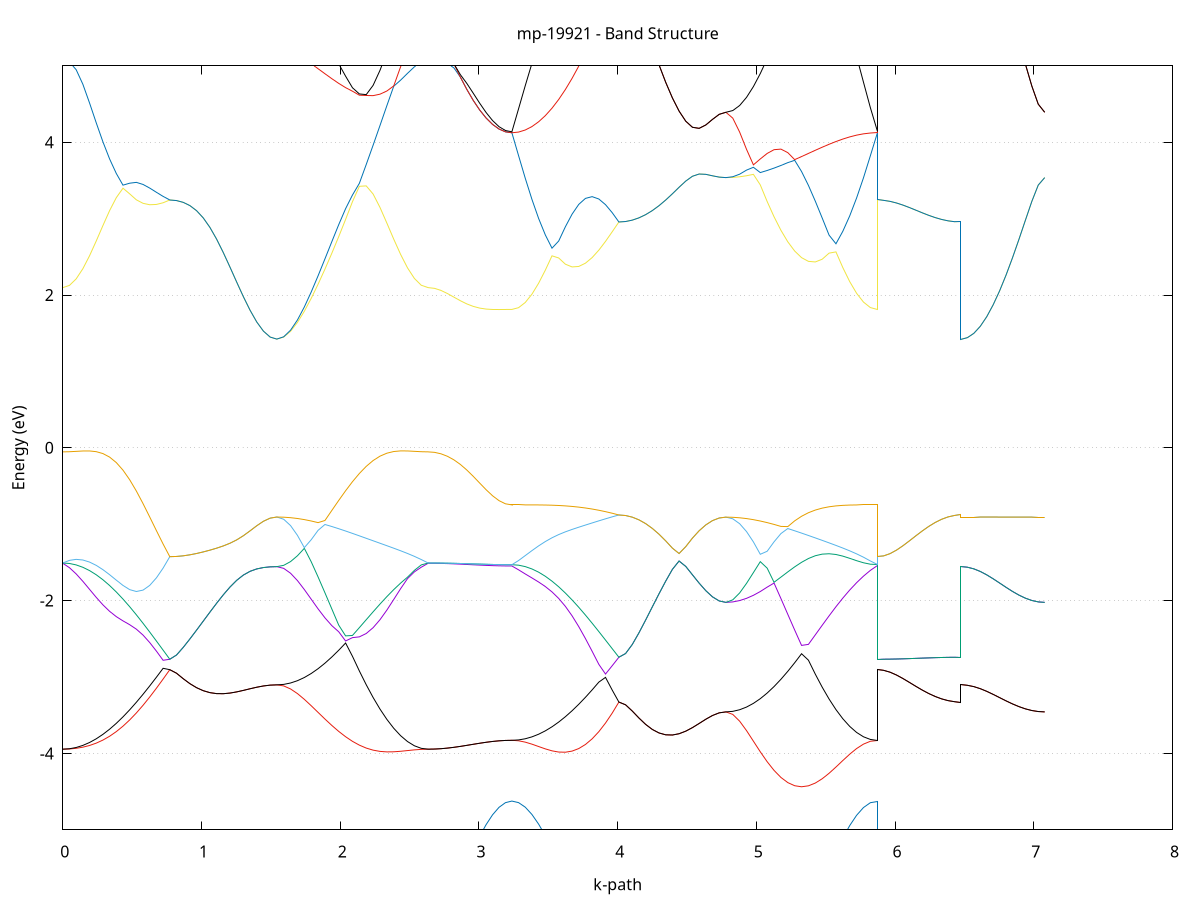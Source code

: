 set title 'mp-19921 - Band Structure'
set xlabel 'k-path'
set ylabel 'Energy (eV)'
set grid y
set yrange [-5:5]
set terminal png size 800,600
set output 'mp-19921_bands_gnuplot.png'
plot '-' using 1:2 with lines notitle, '-' using 1:2 with lines notitle, '-' using 1:2 with lines notitle, '-' using 1:2 with lines notitle, '-' using 1:2 with lines notitle, '-' using 1:2 with lines notitle, '-' using 1:2 with lines notitle, '-' using 1:2 with lines notitle, '-' using 1:2 with lines notitle, '-' using 1:2 with lines notitle, '-' using 1:2 with lines notitle, '-' using 1:2 with lines notitle, '-' using 1:2 with lines notitle, '-' using 1:2 with lines notitle, '-' using 1:2 with lines notitle, '-' using 1:2 with lines notitle, '-' using 1:2 with lines notitle, '-' using 1:2 with lines notitle, '-' using 1:2 with lines notitle, '-' using 1:2 with lines notitle, '-' using 1:2 with lines notitle, '-' using 1:2 with lines notitle, '-' using 1:2 with lines notitle, '-' using 1:2 with lines notitle, '-' using 1:2 with lines notitle, '-' using 1:2 with lines notitle, '-' using 1:2 with lines notitle, '-' using 1:2 with lines notitle, '-' using 1:2 with lines notitle, '-' using 1:2 with lines notitle, '-' using 1:2 with lines notitle, '-' using 1:2 with lines notitle
0.000000 -17.923043
0.048214 -17.921443
0.096429 -17.916743
0.144643 -17.909143
0.192857 -17.898743
0.241071 -17.885843
0.289286 -17.870943
0.337500 -17.854443
0.385714 -17.836943
0.433928 -17.818543
0.482143 -17.799743
0.530357 -17.780943
0.578571 -17.762343
0.626786 -17.744143
0.675000 -17.726643
0.723214 -17.709743
0.771428 -17.693743
0.771428 -17.693743
0.819643 -17.693443
0.867857 -17.692643
0.916071 -17.691343
0.964285 -17.689643
1.012500 -17.687643
1.060714 -17.685543
1.108928 -17.683343
1.157143 -17.681343
1.205357 -17.679543
1.253571 -17.677943
1.301785 -17.676643
1.350000 -17.675543
1.398214 -17.674743
1.446428 -17.674243
1.494642 -17.673843
1.542857 -17.673843
1.542857 -17.673843
1.592446 -17.674643
1.642035 -17.677243
1.691625 -17.681443
1.741214 -17.687343
1.790803 -17.695143
1.840393 -17.704643
1.889982 -17.716043
1.939571 -17.729043
1.989160 -17.743643
2.038750 -17.759843
2.088339 -17.777243
2.137928 -17.795443
2.187518 -17.814143
2.237107 -17.832843
2.286696 -17.851043
2.336285 -17.868143
2.385875 -17.883743
2.435464 -17.897343
2.485053 -17.908343
2.534643 -17.916443
2.584232 -17.921343
2.633821 -17.923043
2.633821 -17.923043
2.680259 -17.922843
2.726696 -17.922243
2.773133 -17.921343
2.819571 -17.919943
2.866008 -17.918443
2.912445 -17.916843
2.958883 -17.915143
3.005320 -17.913443
3.051758 -17.911843
3.098195 -17.910543
3.144632 -17.909543
3.191070 -17.908843
3.237507 -17.908643
3.237507 -17.908643
3.285721 -17.907343
3.333936 -17.903343
3.382150 -17.896843
3.430364 -17.888043
3.478579 -17.877143
3.526793 -17.864343
3.575007 -17.850143
3.623221 -17.834743
3.671436 -17.818643
3.719650 -17.801943
3.767864 -17.784943
3.816078 -17.767843
3.864293 -17.750843
3.912507 -17.733843
3.960721 -17.717343
4.008936 -17.701143
4.008936 -17.701143
4.057150 -17.700743
4.105364 -17.699643
4.153578 -17.697943
4.201793 -17.695643
4.250007 -17.692943
4.298221 -17.690043
4.346435 -17.687043
4.394650 -17.684143
4.442864 -17.681343
4.491078 -17.678843
4.539293 -17.676743
4.587507 -17.674943
4.635721 -17.673643
4.683935 -17.672643
4.732150 -17.672143
4.780364 -17.671943
4.780364 -17.671943
4.829953 -17.672943
4.879542 -17.675843
4.929132 -17.680743
4.978721 -17.687543
5.028310 -17.696143
5.077900 -17.706443
5.127489 -17.718543
5.177078 -17.732043
5.226668 -17.746843
5.276257 -17.762643
5.325846 -17.779243
5.375435 -17.796343
5.425025 -17.813543
5.474614 -17.830443
5.524203 -17.846643
5.573793 -17.861643
5.623382 -17.875143
5.672971 -17.886743
5.722560 -17.896143
5.772150 -17.903143
5.821739 -17.907343
5.871328 -17.908643
5.871328 -17.693743
5.917766 -17.693843
5.964203 -17.694143
6.010641 -17.694643
6.057078 -17.695343
6.103515 -17.696143
6.149953 -17.697043
6.196390 -17.697843
6.242827 -17.698743
6.289265 -17.699543
6.335702 -17.700243
6.382140 -17.700743
6.428577 -17.701043
6.475014 -17.701143
6.475014 -17.673843
6.521452 -17.673843
6.567889 -17.673743
6.614326 -17.673643
6.660764 -17.673443
6.707201 -17.673243
6.753639 -17.673043
6.800076 -17.672843
6.846513 -17.672543
6.892951 -17.672343
6.939388 -17.672143
6.985826 -17.672043
7.032263 -17.671943
7.078700 -17.671943
e
0.000000 -17.576243
0.048214 -17.576643
0.096429 -17.577643
0.144643 -17.579443
0.192857 -17.582043
0.241071 -17.585443
0.289286 -17.589843
0.337500 -17.595343
0.385714 -17.601843
0.433928 -17.609443
0.482143 -17.618243
0.530357 -17.628143
0.578571 -17.639143
0.626786 -17.651243
0.675000 -17.664443
0.723214 -17.678543
0.771428 -17.693743
0.771428 -17.693743
0.819643 -17.693443
0.867857 -17.692643
0.916071 -17.691343
0.964285 -17.689643
1.012500 -17.687643
1.060714 -17.685543
1.108928 -17.683343
1.157143 -17.681343
1.205357 -17.679543
1.253571 -17.677943
1.301785 -17.676643
1.350000 -17.675543
1.398214 -17.674743
1.446428 -17.674243
1.494642 -17.673843
1.542857 -17.673843
1.542857 -17.673843
1.592446 -17.673143
1.642035 -17.671343
1.691625 -17.668343
1.741214 -17.664243
1.790803 -17.659243
1.840393 -17.653443
1.889982 -17.647043
1.939571 -17.640143
1.989160 -17.632943
2.038750 -17.625643
2.088339 -17.618543
2.137928 -17.611743
2.187518 -17.605243
2.237107 -17.599343
2.286696 -17.594043
2.336285 -17.589343
2.385875 -17.585343
2.435464 -17.582043
2.485053 -17.579543
2.534643 -17.577743
2.584232 -17.576643
2.633821 -17.576243
2.633821 -17.576243
2.680259 -17.576143
2.726696 -17.575743
2.773133 -17.575043
2.819571 -17.574043
2.866008 -17.572943
2.912445 -17.571843
2.958883 -17.570543
3.005320 -17.569343
3.051758 -17.568343
3.098195 -17.567443
3.144632 -17.566743
3.191070 -17.566343
3.237507 -17.566143
3.237507 -17.566143
3.285721 -17.566643
3.333936 -17.568043
3.382150 -17.570443
3.430364 -17.573843
3.478579 -17.578243
3.526793 -17.583943
3.575007 -17.590743
3.623221 -17.598843
3.671436 -17.608143
3.719650 -17.618543
3.767864 -17.630143
3.816078 -17.642643
3.864293 -17.656143
3.912507 -17.670443
3.960721 -17.685443
4.008936 -17.701143
4.008936 -17.701143
4.057150 -17.700743
4.105364 -17.699643
4.153578 -17.697943
4.201793 -17.695643
4.250007 -17.692943
4.298221 -17.690043
4.346435 -17.687043
4.394650 -17.684143
4.442864 -17.681343
4.491078 -17.678843
4.539293 -17.676743
4.587507 -17.674943
4.635721 -17.673643
4.683935 -17.672643
4.732150 -17.672143
4.780364 -17.671943
4.780364 -17.671943
4.829953 -17.671343
4.879542 -17.669543
4.929132 -17.666743
4.978721 -17.662843
5.028310 -17.658043
5.077900 -17.652343
5.127489 -17.645943
5.177078 -17.639043
5.226668 -17.631743
5.276257 -17.624243
5.325846 -17.616643
5.375435 -17.609143
5.425025 -17.601943
5.474614 -17.595043
5.524203 -17.588743
5.573793 -17.583043
5.623382 -17.578043
5.672971 -17.573843
5.722560 -17.570443
5.772150 -17.568143
5.821739 -17.566643
5.871328 -17.566143
5.871328 -17.693743
5.917766 -17.693843
5.964203 -17.694143
6.010641 -17.694643
6.057078 -17.695343
6.103515 -17.696143
6.149953 -17.697043
6.196390 -17.697843
6.242827 -17.698743
6.289265 -17.699543
6.335702 -17.700243
6.382140 -17.700743
6.428577 -17.701043
6.475014 -17.701143
6.475014 -17.673843
6.521452 -17.673843
6.567889 -17.673743
6.614326 -17.673643
6.660764 -17.673443
6.707201 -17.673243
6.753639 -17.673043
6.800076 -17.672843
6.846513 -17.672543
6.892951 -17.672343
6.939388 -17.672143
6.985826 -17.672043
7.032263 -17.671943
7.078700 -17.671943
e
0.000000 -15.999743
0.048214 -15.999443
0.096429 -15.998443
0.144643 -15.996843
0.192857 -15.994543
0.241071 -15.991743
0.289286 -15.988343
0.337500 -15.984443
0.385714 -15.980143
0.433928 -15.975343
0.482143 -15.970343
0.530357 -15.965043
0.578571 -15.959443
0.626786 -15.953743
0.675000 -15.947943
0.723214 -15.942143
0.771428 -15.936243
0.771428 -15.936243
0.819643 -15.936243
0.867857 -15.936043
0.916071 -15.934943
0.964285 -15.932443
1.012500 -15.928143
1.060714 -15.922143
1.108928 -15.914743
1.157143 -15.909543
1.205357 -15.910243
1.253571 -15.912043
1.301785 -15.914143
1.350000 -15.916043
1.398214 -15.917643
1.446428 -15.918943
1.494642 -15.919643
1.542857 -15.919943
1.542857 -15.919943
1.592446 -15.919743
1.642035 -15.919243
1.691625 -15.918343
1.741214 -15.917443
1.790803 -15.916543
1.840393 -15.916043
1.889982 -15.916143
1.939571 -15.928743
1.989160 -15.941943
2.038750 -15.953943
2.088339 -15.964343
2.137928 -15.973243
2.187518 -15.980543
2.237107 -15.986443
2.286696 -15.990843
2.336285 -15.994143
2.385875 -15.996443
2.435464 -15.997943
2.485053 -15.998843
2.534643 -15.999343
2.584232 -15.999643
2.633821 -15.999743
2.633821 -15.999743
2.680259 -15.999343
2.726696 -15.998043
2.773133 -15.996043
2.819571 -15.993243
2.866008 -15.989843
2.912445 -15.985843
2.958883 -15.981443
3.005320 -15.976943
3.051758 -15.972443
3.098195 -15.968243
3.144632 -15.964943
3.191070 -15.962643
3.237507 -15.961843
3.237507 -15.961843
3.285721 -15.962043
3.333936 -15.962643
3.382150 -15.963543
3.430364 -15.964843
3.478579 -15.966243
3.526793 -15.967843
3.575007 -15.969443
3.623221 -15.970943
3.671436 -15.972243
3.719650 -15.973343
3.767864 -15.973943
3.816078 -15.974143
3.864293 -15.973643
3.912507 -15.972643
3.960721 -15.970943
4.008936 -15.968543
4.008936 -15.968543
4.057150 -15.967943
4.105364 -15.966143
4.153578 -15.963243
4.201793 -15.959143
4.250007 -15.953843
4.298221 -15.947543
4.346435 -15.940443
4.394650 -15.932743
4.442864 -15.924843
4.491078 -15.917143
4.539293 -15.909943
4.587507 -15.903543
4.635721 -15.897943
4.683935 -15.893443
4.732150 -15.890343
4.780364 -15.889243
4.780364 -15.889243
4.829953 -15.891643
4.879542 -15.897443
4.929132 -15.904743
4.978721 -15.912443
5.028310 -15.920143
5.077900 -15.927543
5.127489 -15.934543
5.177078 -15.940943
5.226668 -15.946543
5.276257 -15.951543
5.325846 -15.955643
5.375435 -15.958943
5.425025 -15.961343
5.474614 -15.963143
5.524203 -15.964043
5.573793 -15.964443
5.623382 -15.964343
5.672971 -15.963843
5.722560 -15.963243
5.772150 -15.962543
5.821739 -15.962043
5.871328 -15.961843
5.871328 -15.936243
5.917766 -15.936843
5.964203 -15.938543
6.010641 -15.941243
6.057078 -15.944643
6.103515 -15.948343
6.149953 -15.952243
6.196390 -15.956043
6.242827 -15.959543
6.289265 -15.962643
6.335702 -15.965143
6.382140 -15.966943
6.428577 -15.968143
6.475014 -15.968543
6.475014 -15.919943
6.521452 -15.919643
6.567889 -15.918643
6.614326 -15.916943
6.660764 -15.914743
6.707201 -15.911943
6.753639 -15.908743
6.800076 -15.905243
6.846513 -15.901643
6.892951 -15.897943
6.939388 -15.894543
6.985826 -15.891743
7.032263 -15.889943
7.078700 -15.889243
e
0.000000 -15.999743
0.048214 -15.999243
0.096429 -15.997643
0.144643 -15.995043
0.192857 -15.991343
0.241071 -15.986743
0.289286 -15.981343
0.337500 -15.975143
0.385714 -15.968443
0.433928 -15.961443
0.482143 -15.954243
0.530357 -15.947143
0.578571 -15.940043
0.626786 -15.933243
0.675000 -15.926643
0.723214 -15.930343
0.771428 -15.936243
0.771428 -15.936243
0.819643 -15.936243
0.867857 -15.936043
0.916071 -15.934943
0.964285 -15.932443
1.012500 -15.928143
1.060714 -15.922143
1.108928 -15.914743
1.157143 -15.909543
1.205357 -15.910243
1.253571 -15.912043
1.301785 -15.914143
1.350000 -15.916043
1.398214 -15.917643
1.446428 -15.918943
1.494642 -15.919643
1.542857 -15.919943
1.542857 -15.919943
1.592446 -15.919543
1.642035 -15.918543
1.691625 -15.916743
1.741214 -15.914343
1.790803 -15.911343
1.840393 -15.907843
1.889982 -15.914643
1.939571 -15.917243
1.989160 -15.919643
2.038750 -15.923643
2.088339 -15.929243
2.137928 -15.936443
2.187518 -15.944943
2.237107 -15.954143
2.286696 -15.963343
2.336285 -15.972143
2.385875 -15.980043
2.435464 -15.986843
2.485053 -15.992443
2.534643 -15.996443
2.584232 -15.998943
2.633821 -15.999743
2.633821 -15.999743
2.680259 -15.999343
2.726696 -15.998043
2.773133 -15.996043
2.819571 -15.993243
2.866008 -15.989843
2.912445 -15.985843
2.958883 -15.981443
3.005320 -15.976943
3.051758 -15.972443
3.098195 -15.968243
3.144632 -15.964943
3.191070 -15.962643
3.237507 -15.961843
3.237507 -15.961843
3.285721 -15.961543
3.333936 -15.960643
3.382150 -15.959243
3.430364 -15.957243
3.478579 -15.954743
3.526793 -15.951843
3.575007 -15.948643
3.623221 -15.945143
3.671436 -15.941443
3.719650 -15.939143
3.767864 -15.945743
3.816078 -15.951643
3.864293 -15.956843
3.912507 -15.961443
3.960721 -15.965343
4.008936 -15.968543
4.008936 -15.968543
4.057150 -15.967943
4.105364 -15.966143
4.153578 -15.963243
4.201793 -15.959143
4.250007 -15.953843
4.298221 -15.947543
4.346435 -15.940443
4.394650 -15.932743
4.442864 -15.924843
4.491078 -15.917143
4.539293 -15.909943
4.587507 -15.903543
4.635721 -15.897943
4.683935 -15.893443
4.732150 -15.890343
4.780364 -15.889243
4.780364 -15.889243
4.829953 -15.889043
4.879542 -15.888443
4.929132 -15.887443
4.978721 -15.886043
5.028310 -15.884443
5.077900 -15.882743
5.127489 -15.885043
5.177078 -15.894443
5.226668 -15.903643
5.276257 -15.912543
5.325846 -15.920743
5.375435 -15.928343
5.425025 -15.935143
5.474614 -15.941043
5.524203 -15.946243
5.573793 -15.950543
5.623382 -15.954143
5.672971 -15.957043
5.722560 -15.959143
5.772150 -15.960643
5.821739 -15.961543
5.871328 -15.961843
5.871328 -15.936243
5.917766 -15.936843
5.964203 -15.938543
6.010641 -15.941243
6.057078 -15.944643
6.103515 -15.948343
6.149953 -15.952243
6.196390 -15.956043
6.242827 -15.959543
6.289265 -15.962643
6.335702 -15.965143
6.382140 -15.966943
6.428577 -15.968143
6.475014 -15.968543
6.475014 -15.919943
6.521452 -15.919643
6.567889 -15.918643
6.614326 -15.916943
6.660764 -15.914743
6.707201 -15.911943
6.753639 -15.908743
6.800076 -15.905243
6.846513 -15.901643
6.892951 -15.897943
6.939388 -15.894543
6.985826 -15.891743
7.032263 -15.889943
7.078700 -15.889243
e
0.000000 -15.953543
0.048214 -15.953043
0.096429 -15.951543
0.144643 -15.948943
0.192857 -15.945343
0.241071 -15.940743
0.289286 -15.935043
0.337500 -15.928443
0.385714 -15.920843
0.433928 -15.912443
0.482143 -15.903243
0.530357 -15.907743
0.578571 -15.913243
0.626786 -15.918843
0.675000 -15.924543
0.723214 -15.920443
0.771428 -15.914643
0.771428 -15.914643
0.819643 -15.913743
0.867857 -15.911643
0.916071 -15.909043
0.964285 -15.906743
1.012500 -15.905343
1.060714 -15.904943
1.108928 -15.904943
1.157143 -15.902243
1.205357 -15.893043
1.253571 -15.882443
1.301785 -15.871843
1.350000 -15.862043
1.398214 -15.853843
1.446428 -15.847843
1.494642 -15.844143
1.542857 -15.842943
1.542857 -15.842943
1.592446 -15.844943
1.642035 -15.850843
1.691625 -15.860143
1.741214 -15.871943
1.790803 -15.885543
1.840393 -15.900043
1.889982 -15.903943
1.939571 -15.899843
1.989160 -15.895543
2.038750 -15.891343
2.088339 -15.896043
2.137928 -15.905543
2.187518 -15.914243
2.237107 -15.921943
2.286696 -15.928843
2.336285 -15.935043
2.385875 -15.940443
2.435464 -15.945043
2.485053 -15.948743
2.534643 -15.951443
2.584232 -15.953043
2.633821 -15.953543
2.633821 -15.953543
2.680259 -15.953243
2.726696 -15.952143
2.773133 -15.950343
2.819571 -15.947943
2.866008 -15.945143
2.912445 -15.941843
2.958883 -15.939543
3.005320 -15.941843
3.051758 -15.943943
3.098195 -15.945643
3.144632 -15.946943
3.191070 -15.947843
3.237507 -15.948043
3.237507 -15.948043
3.285721 -15.947743
3.333936 -15.946343
3.382150 -15.943743
3.430364 -15.939443
3.478579 -15.933443
3.526793 -15.926243
3.575007 -15.918543
3.623221 -15.924743
3.671436 -15.932143
3.719650 -15.937643
3.767864 -15.933643
3.816078 -15.929743
3.864293 -15.925743
3.912507 -15.921843
3.960721 -15.918043
4.008936 -15.914443
4.008936 -15.914443
4.057150 -15.914043
4.105364 -15.912543
4.153578 -15.910343
4.201793 -15.907243
4.250007 -15.903343
4.298221 -15.898643
4.346435 -15.893343
4.394650 -15.887343
4.442864 -15.880843
4.491078 -15.873943
4.539293 -15.866943
4.587507 -15.860543
4.635721 -15.856343
4.683935 -15.856143
4.732150 -15.857643
4.780364 -15.858443
4.780364 -15.858443
4.829953 -15.859143
4.879542 -15.861143
4.929132 -15.864243
4.978721 -15.868143
5.028310 -15.872743
5.077900 -15.877843
5.127489 -15.883443
5.177078 -15.889343
5.226668 -15.895443
5.276257 -15.901643
5.325846 -15.907843
5.375435 -15.913843
5.425025 -15.919643
5.474614 -15.925143
5.524203 -15.930143
5.573793 -15.934743
5.623382 -15.938643
5.672971 -15.941943
5.722560 -15.944643
5.772150 -15.946543
5.821739 -15.947743
5.871328 -15.948043
5.871328 -15.914643
5.917766 -15.914643
5.964203 -15.914643
6.010641 -15.914643
6.057078 -15.914743
6.103515 -15.914743
6.149953 -15.914743
6.196390 -15.914743
6.242827 -15.914643
6.289265 -15.914643
6.335702 -15.914543
6.382140 -15.914543
6.428577 -15.914443
6.475014 -15.914443
6.475014 -15.842943
6.521452 -15.842943
6.567889 -15.842943
6.614326 -15.842943
6.660764 -15.842943
6.707201 -15.842943
6.753639 -15.842943
6.800076 -15.842943
6.846513 -15.842843
6.892951 -15.846143
6.939388 -15.851243
6.985826 -15.855143
7.032263 -15.857643
7.078700 -15.858443
e
0.000000 -15.928643
0.048214 -15.928243
0.096429 -15.927043
0.144643 -15.924843
0.192857 -15.921343
0.241071 -15.916843
0.289286 -15.911543
0.337500 -15.906143
0.385714 -15.901243
0.433928 -15.897743
0.482143 -15.902243
0.530357 -15.896043
0.578571 -15.897643
0.626786 -15.900643
0.675000 -15.904543
0.723214 -15.909243
0.771428 -15.914643
0.771428 -15.914643
0.819643 -15.913743
0.867857 -15.911643
0.916071 -15.909043
0.964285 -15.906743
1.012500 -15.905343
1.060714 -15.904943
1.108928 -15.904943
1.157143 -15.902243
1.205357 -15.893043
1.253571 -15.882443
1.301785 -15.871843
1.350000 -15.862043
1.398214 -15.853843
1.446428 -15.847843
1.494642 -15.844143
1.542857 -15.842943
1.542857 -15.842943
1.592446 -15.843443
1.642035 -15.844943
1.691625 -15.847343
1.741214 -15.850643
1.790803 -15.854643
1.840393 -15.859343
1.889982 -15.864643
1.939571 -15.870243
1.989160 -15.876043
2.038750 -15.885643
2.088339 -15.888243
2.137928 -15.894143
2.187518 -15.899943
2.237107 -15.905443
2.286696 -15.910543
2.336285 -15.915143
2.385875 -15.919143
2.435464 -15.922443
2.485053 -15.925143
2.534643 -15.927043
2.584232 -15.928243
2.633821 -15.928643
2.633821 -15.928643
2.680259 -15.928943
2.726696 -15.929743
2.773133 -15.931143
2.819571 -15.932843
2.866008 -15.934943
2.912445 -15.937143
2.958883 -15.938443
3.005320 -15.935143
3.051758 -15.932043
3.098195 -15.929243
3.144632 -15.927143
3.191070 -15.925843
3.237507 -15.925443
3.237507 -15.925443
3.285721 -15.924843
3.333936 -15.923243
3.382150 -15.920443
3.430364 -15.916643
3.478579 -15.911643
3.526793 -15.908843
3.575007 -15.916943
3.623221 -15.911543
3.671436 -15.906443
3.719650 -15.903743
3.767864 -15.903043
3.816078 -15.903943
3.864293 -15.905743
3.912507 -15.908143
3.960721 -15.911143
4.008936 -15.914443
4.008936 -15.914443
4.057150 -15.914043
4.105364 -15.912543
4.153578 -15.910343
4.201793 -15.907243
4.250007 -15.903343
4.298221 -15.898643
4.346435 -15.893343
4.394650 -15.887343
4.442864 -15.880843
4.491078 -15.873943
4.539293 -15.866943
4.587507 -15.860543
4.635721 -15.856343
4.683935 -15.856143
4.732150 -15.857643
4.780364 -15.858443
4.780364 -15.858443
4.829953 -15.856243
4.879542 -15.851143
4.929132 -15.852343
4.978721 -15.859043
5.028310 -15.866943
5.077900 -15.875743
5.127489 -15.880943
5.177078 -15.879343
5.226668 -15.878243
5.276257 -15.877943
5.325846 -15.880043
5.375435 -15.885843
5.425025 -15.891743
5.474614 -15.897543
5.524203 -15.903043
5.573793 -15.908143
5.623382 -15.912943
5.672971 -15.917043
5.722560 -15.920543
5.772150 -15.923143
5.821739 -15.924843
5.871328 -15.925443
5.871328 -15.914643
5.917766 -15.914643
5.964203 -15.914643
6.010641 -15.914643
6.057078 -15.914743
6.103515 -15.914743
6.149953 -15.914743
6.196390 -15.914743
6.242827 -15.914643
6.289265 -15.914643
6.335702 -15.914543
6.382140 -15.914543
6.428577 -15.914443
6.475014 -15.914443
6.475014 -15.842943
6.521452 -15.842943
6.567889 -15.842943
6.614326 -15.842943
6.660764 -15.842943
6.707201 -15.842943
6.753639 -15.842943
6.800076 -15.842943
6.846513 -15.842843
6.892951 -15.846143
6.939388 -15.851243
6.985826 -15.855143
7.032263 -15.857643
7.078700 -15.858443
e
0.000000 -15.868443
0.048214 -15.868943
0.096429 -15.870243
0.144643 -15.872443
0.192857 -15.875343
0.241071 -15.878843
0.289286 -15.882843
0.337500 -15.887243
0.385714 -15.892043
0.433928 -15.897043
0.482143 -15.895943
0.530357 -15.893543
0.578571 -15.883743
0.626786 -15.874143
0.675000 -15.865043
0.723214 -15.856943
0.771428 -15.850143
0.771428 -15.850143
0.819643 -15.850043
0.867857 -15.849643
0.916071 -15.848843
0.964285 -15.847343
1.012500 -15.844943
1.060714 -15.841843
1.108928 -15.838243
1.157143 -15.834543
1.205357 -15.830943
1.253571 -15.827643
1.301785 -15.824743
1.350000 -15.822143
1.398214 -15.819843
1.446428 -15.817943
1.494642 -15.816643
1.542857 -15.816243
1.542857 -15.816243
1.592446 -15.816943
1.642035 -15.819243
1.691625 -15.823143
1.741214 -15.828643
1.790803 -15.835743
1.840393 -15.844143
1.889982 -15.853743
1.939571 -15.864143
1.989160 -15.874843
2.038750 -15.882143
2.088339 -15.887243
2.137928 -15.883643
2.187518 -15.880543
2.237107 -15.878143
2.286696 -15.876443
2.336285 -15.875243
2.385875 -15.874143
2.435464 -15.872943
2.485053 -15.871543
2.534643 -15.870143
2.584232 -15.868943
2.633821 -15.868443
2.633821 -15.868443
2.680259 -15.868243
2.726696 -15.867643
2.773133 -15.866643
2.819571 -15.865343
2.866008 -15.863643
2.912445 -15.861743
2.958883 -15.859743
3.005320 -15.857543
3.051758 -15.855443
3.098195 -15.859443
3.144632 -15.863143
3.191070 -15.865643
3.237507 -15.866443
3.237507 -15.866443
3.285721 -15.869843
3.333936 -15.876643
3.382150 -15.884343
3.430364 -15.892443
3.478579 -15.900743
3.526793 -15.905543
3.575007 -15.898543
3.623221 -15.890543
3.671436 -15.881943
3.719650 -15.873043
3.767864 -15.864043
3.816078 -15.855343
3.864293 -15.847543
3.912507 -15.840843
3.960721 -15.835643
4.008936 -15.832243
4.008936 -15.832243
4.057150 -15.832343
4.105364 -15.832543
4.153578 -15.832843
4.201793 -15.833343
4.250007 -15.833943
4.298221 -15.834643
4.346435 -15.835443
4.394650 -15.836343
4.442864 -15.837343
4.491078 -15.838443
4.539293 -15.840043
4.587507 -15.843443
4.635721 -15.845943
4.683935 -15.845143
4.732150 -15.843443
4.780364 -15.842843
4.780364 -15.842843
4.829953 -15.843943
4.879542 -15.847143
4.929132 -15.846643
4.978721 -15.847743
5.028310 -15.850643
5.077900 -15.854343
5.127489 -15.858743
5.177078 -15.863543
5.226668 -15.868743
5.276257 -15.874243
5.325846 -15.878743
5.375435 -15.880143
5.425025 -15.882043
5.474614 -15.883743
5.524203 -15.885143
5.573793 -15.885643
5.623382 -15.885243
5.672971 -15.883543
5.722560 -15.880343
5.772150 -15.875643
5.821739 -15.869943
5.871328 -15.866443
5.871328 -15.850143
5.917766 -15.849843
5.964203 -15.849043
6.010641 -15.847743
6.057078 -15.846043
6.103515 -15.844043
6.149953 -15.841943
6.196390 -15.839843
6.242827 -15.837743
6.289265 -15.835943
6.335702 -15.834343
6.382140 -15.833243
6.428577 -15.832543
6.475014 -15.832243
6.475014 -15.816243
6.521452 -15.816443
6.567889 -15.817243
6.614326 -15.818443
6.660764 -15.820143
6.707201 -15.822243
6.753639 -15.825543
6.800076 -15.832843
6.846513 -15.839843
6.892951 -15.842843
6.939388 -15.842843
6.985826 -15.842843
7.032263 -15.842843
7.078700 -15.842843
e
0.000000 -15.823643
0.048214 -15.827243
0.096429 -15.831243
0.144643 -15.834343
0.192857 -15.836743
0.241071 -15.838543
0.289286 -15.839843
0.337500 -15.840643
0.385714 -15.840843
0.433928 -15.840443
0.482143 -15.839443
0.530357 -15.838543
0.578571 -15.838143
0.626786 -15.838843
0.675000 -15.840943
0.723214 -15.844743
0.771428 -15.850143
0.771428 -15.850143
0.819643 -15.850043
0.867857 -15.849643
0.916071 -15.848843
0.964285 -15.847343
1.012500 -15.844943
1.060714 -15.841843
1.108928 -15.838243
1.157143 -15.834543
1.205357 -15.830943
1.253571 -15.827643
1.301785 -15.824743
1.350000 -15.822143
1.398214 -15.819843
1.446428 -15.817943
1.494642 -15.816643
1.542857 -15.816243
1.542857 -15.816243
1.592446 -15.816443
1.642035 -15.817343
1.691625 -15.818643
1.741214 -15.820543
1.790803 -15.822843
1.840393 -15.825543
1.889982 -15.828443
1.939571 -15.831543
1.989160 -15.834643
2.038750 -15.837743
2.088339 -15.840343
2.137928 -15.842543
2.187518 -15.843843
2.237107 -15.844343
2.286696 -15.843743
2.336285 -15.842343
2.385875 -15.840343
2.435464 -15.837943
2.485053 -15.835143
2.534643 -15.831743
2.584232 -15.827443
2.633821 -15.823643
2.633821 -15.823643
2.680259 -15.824143
2.726696 -15.825543
2.773133 -15.827943
2.819571 -15.831143
2.866008 -15.835143
2.912445 -15.839743
2.958883 -15.844643
3.005320 -15.849843
3.051758 -15.854843
3.098195 -15.859443
3.144632 -15.863143
3.191070 -15.865643
3.237507 -15.866443
3.237507 -15.866443
3.285721 -15.866643
3.333936 -15.866843
3.382150 -15.867243
3.430364 -15.867443
3.478579 -15.867543
3.526793 -15.867043
3.575007 -15.865743
3.623221 -15.863043
3.671436 -15.858443
3.719650 -15.852343
3.767864 -15.845643
3.816078 -15.839543
3.864293 -15.834743
3.912507 -15.831843
3.960721 -15.830943
4.008936 -15.832243
4.008936 -15.832243
4.057150 -15.832343
4.105364 -15.832543
4.153578 -15.832843
4.201793 -15.833343
4.250007 -15.833943
4.298221 -15.834643
4.346435 -15.835443
4.394650 -15.836343
4.442864 -15.837343
4.491078 -15.838443
4.539293 -15.840043
4.587507 -15.843443
4.635721 -15.845943
4.683935 -15.845143
4.732150 -15.843443
4.780364 -15.842843
4.780364 -15.842843
4.829953 -15.842743
4.879542 -15.842543
4.929132 -15.843143
4.978721 -15.844743
5.028310 -15.846743
5.077900 -15.848943
5.127489 -15.851243
5.177078 -15.853443
5.226668 -15.855143
5.276257 -15.856043
5.325846 -15.855943
5.375435 -15.854843
5.425025 -15.855143
5.474614 -15.857143
5.524203 -15.859143
5.573793 -15.860843
5.623382 -15.862543
5.672971 -15.863843
5.722560 -15.864943
5.772150 -15.865843
5.821739 -15.866343
5.871328 -15.866443
5.871328 -15.850143
5.917766 -15.849843
5.964203 -15.849043
6.010641 -15.847743
6.057078 -15.846043
6.103515 -15.844043
6.149953 -15.841943
6.196390 -15.839843
6.242827 -15.837743
6.289265 -15.835943
6.335702 -15.834343
6.382140 -15.833243
6.428577 -15.832543
6.475014 -15.832243
6.475014 -15.816243
6.521452 -15.816443
6.567889 -15.817243
6.614326 -15.818443
6.660764 -15.820143
6.707201 -15.822243
6.753639 -15.825543
6.800076 -15.832843
6.846513 -15.839843
6.892951 -15.842843
6.939388 -15.842843
6.985826 -15.842843
7.032263 -15.842843
7.078700 -15.842843
e
0.000000 -15.823643
0.048214 -15.823543
0.096429 -15.823543
0.144643 -15.823443
0.192857 -15.823343
0.241071 -15.823343
0.289286 -15.823543
0.337500 -15.823743
0.385714 -15.824143
0.433928 -15.824643
0.482143 -15.825143
0.530357 -15.825543
0.578571 -15.825843
0.626786 -15.825943
0.675000 -15.825743
0.723214 -15.825243
0.771428 -15.824343
0.771428 -15.824343
0.819643 -15.824143
0.867857 -15.823343
0.916071 -15.822043
0.964285 -15.820443
1.012500 -15.818543
1.060714 -15.816343
1.108928 -15.813943
1.157143 -15.811443
1.205357 -15.808843
1.253571 -15.806243
1.301785 -15.803743
1.350000 -15.801443
1.398214 -15.799643
1.446428 -15.798243
1.494642 -15.797343
1.542857 -15.797043
1.542857 -15.797043
1.592446 -15.797543
1.642035 -15.799043
1.691625 -15.801143
1.741214 -15.803843
1.790803 -15.806643
1.840393 -15.809243
1.889982 -15.811543
1.939571 -15.813143
1.989160 -15.813943
2.038750 -15.813643
2.088339 -15.812543
2.137928 -15.810943
2.187518 -15.812843
2.237107 -15.814843
2.286696 -15.816643
2.336285 -15.818343
2.385875 -15.819943
2.435464 -15.821243
2.485053 -15.822243
2.534643 -15.823043
2.584232 -15.823443
2.633821 -15.823643
2.633821 -15.823643
2.680259 -15.824143
2.726696 -15.825543
2.773133 -15.827943
2.819571 -15.831143
2.866008 -15.835143
2.912445 -15.839743
2.958883 -15.844643
3.005320 -15.849843
3.051758 -15.854843
3.098195 -15.853543
3.144632 -15.851943
3.191070 -15.850943
3.237507 -15.850543
3.237507 -15.850543
3.285721 -15.847543
3.333936 -15.841643
3.382150 -15.835343
3.430364 -15.829143
3.478579 -15.823343
3.526793 -15.817943
3.575007 -15.813043
3.623221 -15.808643
3.671436 -15.804843
3.719650 -15.801543
3.767864 -15.798743
3.816078 -15.796443
3.864293 -15.794643
3.912507 -15.793343
3.960721 -15.792443
4.008936 -15.791943
4.008936 -15.791943
4.057150 -15.792643
4.105364 -15.794443
4.153578 -15.797243
4.201793 -15.801143
4.250007 -15.805743
4.298221 -15.810843
4.346435 -15.816343
4.394650 -15.822043
4.442864 -15.827743
4.491078 -15.833143
4.539293 -15.837643
4.587507 -15.839543
4.635721 -15.840443
4.683935 -15.841043
4.732150 -15.841143
4.780364 -15.840943
4.780364 -15.840943
4.829953 -15.841343
4.879542 -15.842143
4.929132 -15.842343
4.978721 -15.842443
5.028310 -15.842843
5.077900 -15.843543
5.127489 -15.844543
5.177078 -15.845843
5.226668 -15.847443
5.276257 -15.849243
5.325846 -15.851143
5.375435 -15.853143
5.425025 -15.853243
5.474614 -15.851343
5.524203 -15.849343
5.573793 -15.847543
5.623382 -15.845943
5.672971 -15.844843
5.722560 -15.844343
5.772150 -15.845043
5.821739 -15.847843
5.871328 -15.850543
5.871328 -15.824343
5.917766 -15.823743
5.964203 -15.822043
6.010641 -15.819343
6.057078 -15.816043
6.103515 -15.812243
6.149953 -15.808343
6.196390 -15.804543
6.242827 -15.800943
6.289265 -15.797943
6.335702 -15.795343
6.382140 -15.793543
6.428577 -15.792343
6.475014 -15.791943
6.475014 -15.797043
6.521452 -15.798043
6.567889 -15.800943
6.614326 -15.805443
6.660764 -15.811343
6.707201 -15.818143
6.753639 -15.824843
6.800076 -15.827543
6.846513 -15.830543
6.892951 -15.833543
6.939388 -15.836343
6.985826 -15.838743
7.032263 -15.840443
7.078700 -15.840943
e
0.000000 -15.816743
0.048214 -15.810643
0.096429 -15.799143
0.144643 -15.791043
0.192857 -15.793043
0.241071 -15.795443
0.289286 -15.798243
0.337500 -15.801243
0.385714 -15.804443
0.433928 -15.807743
0.482143 -15.810943
0.530357 -15.813943
0.578571 -15.816743
0.626786 -15.819243
0.675000 -15.821343
0.723214 -15.823043
0.771428 -15.824343
0.771428 -15.824343
0.819643 -15.824143
0.867857 -15.823343
0.916071 -15.822043
0.964285 -15.820443
1.012500 -15.818543
1.060714 -15.816343
1.108928 -15.813943
1.157143 -15.811443
1.205357 -15.808843
1.253571 -15.806243
1.301785 -15.803743
1.350000 -15.801443
1.398214 -15.799643
1.446428 -15.798243
1.494642 -15.797343
1.542857 -15.797043
1.542857 -15.797043
1.592446 -15.797143
1.642035 -15.797443
1.691625 -15.797943
1.741214 -15.798543
1.790803 -15.799443
1.840393 -15.800543
1.889982 -15.801943
1.939571 -15.803443
1.989160 -15.805143
2.038750 -15.806943
2.088339 -15.808943
2.137928 -15.810543
2.187518 -15.807943
2.237107 -15.804943
2.286696 -15.801843
2.336285 -15.798743
2.385875 -15.795843
2.435464 -15.793343
2.485053 -15.791243
2.534643 -15.798743
2.584232 -15.810443
2.633821 -15.816743
2.633821 -15.816743
2.680259 -15.816843
2.726696 -15.817143
2.773133 -15.817643
2.819571 -15.818243
2.866008 -15.819043
2.912445 -15.819943
2.958883 -15.820943
3.005320 -15.822043
3.051758 -15.823043
3.098195 -15.824043
3.144632 -15.824743
3.191070 -15.825243
3.237507 -15.825443
3.237507 -15.825443
3.285721 -15.822143
3.333936 -15.812343
3.382150 -15.805043
3.430364 -15.804143
3.478579 -15.802943
3.526793 -15.801643
3.575007 -15.800243
3.623221 -15.798843
3.671436 -15.797343
3.719650 -15.796043
3.767864 -15.794743
3.816078 -15.793643
3.864293 -15.792843
3.912507 -15.792243
3.960721 -15.791943
4.008936 -15.791943
4.008936 -15.791943
4.057150 -15.792643
4.105364 -15.794443
4.153578 -15.797243
4.201793 -15.801143
4.250007 -15.805743
4.298221 -15.810843
4.346435 -15.816343
4.394650 -15.822043
4.442864 -15.827743
4.491078 -15.833143
4.539293 -15.837643
4.587507 -15.839543
4.635721 -15.840443
4.683935 -15.841043
4.732150 -15.841143
4.780364 -15.840943
4.780364 -15.840943
4.829953 -15.841243
4.879542 -15.841943
4.929132 -15.841943
4.978721 -15.836743
5.028310 -15.830543
5.077900 -15.824643
5.127489 -15.819243
5.177078 -15.814643
5.226668 -15.810743
5.276257 -15.807643
5.325846 -15.805243
5.375435 -15.803543
5.425025 -15.802543
5.474614 -15.802143
5.524203 -15.802243
5.573793 -15.802743
5.623382 -15.803443
5.672971 -15.804243
5.722560 -15.805043
5.772150 -15.810043
5.821739 -15.821743
5.871328 -15.825443
5.871328 -15.824343
5.917766 -15.823743
5.964203 -15.822043
6.010641 -15.819343
6.057078 -15.816043
6.103515 -15.812243
6.149953 -15.808343
6.196390 -15.804543
6.242827 -15.800943
6.289265 -15.797943
6.335702 -15.795343
6.382140 -15.793543
6.428577 -15.792343
6.475014 -15.791943
6.475014 -15.797043
6.521452 -15.798043
6.567889 -15.800943
6.614326 -15.805443
6.660764 -15.811343
6.707201 -15.818143
6.753639 -15.824743
6.800076 -15.827543
6.846513 -15.830543
6.892951 -15.833543
6.939388 -15.836343
6.985826 -15.838743
7.032263 -15.840443
7.078700 -15.840943
e
0.000000 -15.788343
0.048214 -15.788743
0.096429 -15.789643
0.144643 -15.783943
0.192857 -15.764843
0.241071 -15.741543
0.289286 -15.713943
0.337500 -15.681543
0.385714 -15.643943
0.433928 -15.600743
0.482143 -15.551943
0.530357 -15.497543
0.578571 -15.437843
0.626786 -15.373643
0.675000 -15.305643
0.723214 -15.234943
0.771428 -15.162643
0.771428 -15.162643
0.819643 -15.161943
0.867857 -15.159643
0.916071 -15.155843
0.964285 -15.150843
1.012500 -15.144843
1.060714 -15.137943
1.108928 -15.130443
1.157143 -15.122743
1.205357 -15.115143
1.253571 -15.107843
1.301785 -15.101243
1.350000 -15.095443
1.398214 -15.090643
1.446428 -15.087143
1.494642 -15.085043
1.542857 -15.084343
1.542857 -15.084343
1.592446 -15.089743
1.642035 -15.105943
1.691625 -15.132043
1.741214 -15.166943
1.790803 -15.208943
1.840393 -15.256543
1.889982 -15.307743
1.939571 -15.360943
1.989160 -15.414543
2.038750 -15.467243
2.088339 -15.517643
2.137928 -15.565143
2.187518 -15.608843
2.237107 -15.648443
2.286696 -15.683843
2.336285 -15.714843
2.385875 -15.741743
2.435464 -15.764543
2.485053 -15.783443
2.534643 -15.789643
2.584232 -15.788743
2.633821 -15.788343
2.633821 -15.788343
2.680259 -15.788543
2.726696 -15.789243
2.773133 -15.790243
2.819571 -15.791543
2.866008 -15.793143
2.912445 -15.795143
2.958883 -15.797143
3.005320 -15.799343
3.051758 -15.801443
3.098195 -15.803443
3.144632 -15.804943
3.191070 -15.806043
3.237507 -15.806343
3.237507 -15.806343
3.285721 -15.806243
3.333936 -15.805743
3.382150 -15.796843
3.430364 -15.776043
3.478579 -15.750343
3.526793 -15.719743
3.575007 -15.684243
3.623221 -15.643743
3.671436 -15.597943
3.719650 -15.546743
3.767864 -15.490443
3.816078 -15.429243
3.864293 -15.363843
3.912507 -15.295143
3.960721 -15.223943
4.008936 -15.151543
4.008936 -15.151543
4.057150 -15.150043
4.105364 -15.145643
4.153578 -15.138443
4.201793 -15.128943
4.250007 -15.117543
4.298221 -15.104743
4.346435 -15.091043
4.394650 -15.077143
4.442864 -15.063443
4.491078 -15.050343
4.539293 -15.038543
4.587507 -15.028243
4.635721 -15.019843
4.683935 -15.013743
4.732150 -15.009943
4.780364 -15.008643
4.780364 -15.008643
4.829953 -15.014243
4.879542 -15.030843
4.929132 -15.057643
4.978721 -15.093543
5.028310 -15.137243
5.077900 -15.187043
5.127489 -15.241243
5.177078 -15.298243
5.226668 -15.356443
5.276257 -15.414443
5.325846 -15.470943
5.375435 -15.525143
5.425025 -15.576143
5.474614 -15.623243
5.524203 -15.666143
5.573793 -15.704543
5.623382 -15.738343
5.672971 -15.767343
5.722560 -15.791443
5.772150 -15.805743
5.821739 -15.806243
5.871328 -15.806343
5.871328 -15.162643
5.917766 -15.162543
5.964203 -15.162043
6.010641 -15.161343
6.057078 -15.160243
6.103515 -15.159143
6.149953 -15.157843
6.196390 -15.156543
6.242827 -15.155243
6.289265 -15.154043
6.335702 -15.152943
6.382140 -15.152243
6.428577 -15.151743
6.475014 -15.151543
6.475014 -15.084343
6.521452 -15.083143
6.567889 -15.079643
6.614326 -15.074143
6.660764 -15.066943
6.707201 -15.058643
6.753639 -15.049643
6.800076 -15.040543
6.846513 -15.031843
6.892951 -15.024043
6.939388 -15.017543
6.985826 -15.012643
7.032263 -15.009643
7.078700 -15.008643
e
0.000000 -14.491043
0.048214 -14.493543
0.096429 -14.501143
0.144643 -14.513843
0.192857 -14.531843
0.241071 -14.555343
0.289286 -14.584643
0.337500 -14.619843
0.385714 -14.660943
0.433928 -14.708043
0.482143 -14.760743
0.530357 -14.818843
0.578571 -14.881643
0.626786 -14.948343
0.675000 -15.018143
0.723214 -15.090043
0.771428 -15.162643
0.771428 -15.162643
0.819643 -15.161943
0.867857 -15.159643
0.916071 -15.155843
0.964285 -15.150843
1.012500 -15.144843
1.060714 -15.137943
1.108928 -15.130443
1.157143 -15.122743
1.205357 -15.115143
1.253571 -15.107843
1.301785 -15.101243
1.350000 -15.095443
1.398214 -15.090643
1.446428 -15.087143
1.494642 -15.085043
1.542857 -15.084343
1.542857 -15.084343
1.592446 -15.080343
1.642035 -15.068643
1.691625 -15.049943
1.741214 -15.024943
1.790803 -14.994843
1.840393 -14.960643
1.889982 -14.923343
1.939571 -14.883743
1.989160 -14.842943
2.038750 -14.801543
2.088339 -14.760443
2.137928 -14.720343
2.187518 -14.681743
2.237107 -14.645443
2.286696 -14.611743
2.336285 -14.581443
2.385875 -14.554743
2.435464 -14.532443
2.485053 -14.514543
2.534643 -14.501543
2.584232 -14.493643
2.633821 -14.491043
2.633821 -14.491043
2.680259 -14.490943
2.726696 -14.490643
2.773133 -14.490043
2.819571 -14.489343
2.866008 -14.488443
2.912445 -14.487643
2.958883 -14.486643
3.005320 -14.485743
3.051758 -14.485043
3.098195 -14.484343
3.144632 -14.483843
3.191070 -14.483443
3.237507 -14.483343
3.237507 -14.483343
3.285721 -14.485843
3.333936 -14.493443
3.382150 -14.506143
3.430364 -14.524243
3.478579 -14.547743
3.526793 -14.577043
3.575007 -14.612043
3.623221 -14.652943
3.671436 -14.699643
3.719650 -14.752043
3.767864 -14.809643
3.816078 -14.871843
3.864293 -14.938143
3.912507 -15.007543
3.960721 -15.079043
4.008936 -15.151543
4.008936 -15.151543
4.057150 -15.150043
4.105364 -15.145643
4.153578 -15.138443
4.201793 -15.128943
4.250007 -15.117543
4.298221 -15.104743
4.346435 -15.091043
4.394650 -15.077143
4.442864 -15.063443
4.491078 -15.050343
4.539293 -15.038543
4.587507 -15.028243
4.635721 -15.019843
4.683935 -15.013743
4.732150 -15.009943
4.780364 -15.008643
4.780364 -15.008643
4.829953 -15.005743
4.879542 -14.997043
4.929132 -14.983043
4.978721 -14.963843
5.028310 -14.940243
5.077900 -14.912843
5.127489 -14.882143
5.177078 -14.848943
5.226668 -14.813843
5.276257 -14.777643
5.325846 -14.740843
5.375435 -14.704243
5.425025 -14.668443
5.474614 -14.634143
5.524203 -14.602043
5.573793 -14.572643
5.623382 -14.546643
5.672971 -14.524543
5.722560 -14.506743
5.772150 -14.493843
5.821739 -14.486043
5.871328 -14.483343
5.871328 -15.162643
5.917766 -15.162543
5.964203 -15.162043
6.010641 -15.161343
6.057078 -15.160243
6.103515 -15.159143
6.149953 -15.157843
6.196390 -15.156543
6.242827 -15.155243
6.289265 -15.154043
6.335702 -15.152943
6.382140 -15.152243
6.428577 -15.151743
6.475014 -15.151543
6.475014 -15.084343
6.521452 -15.083143
6.567889 -15.079643
6.614326 -15.074143
6.660764 -15.066943
6.707201 -15.058643
6.753639 -15.049643
6.800076 -15.040543
6.846513 -15.031843
6.892951 -15.024043
6.939388 -15.017543
6.985826 -15.012643
7.032263 -15.009643
7.078700 -15.008643
e
0.000000 -6.982243
0.048214 -6.986143
0.096429 -6.997843
0.144643 -7.016343
0.192857 -7.040343
0.241071 -7.067843
0.289286 -7.096743
0.337500 -7.124743
0.385714 -7.149243
0.433928 -7.168043
0.482143 -7.179043
0.530357 -7.180543
0.578571 -7.171343
0.626786 -7.150743
0.675000 -7.118643
0.723214 -7.075643
0.771428 -7.022843
0.771428 -7.022843
0.819643 -7.031643
0.867857 -7.057743
0.916071 -7.100043
0.964285 -7.156843
1.012500 -7.226043
1.060714 -7.304743
1.108928 -7.389743
1.157143 -7.477843
1.205357 -7.565343
1.253571 -7.649143
1.301785 -7.725943
1.350000 -7.792843
1.398214 -7.847643
1.446428 -7.888143
1.494642 -7.913043
1.542857 -7.921443
1.542857 -7.921443
1.592446 -7.916743
1.642035 -7.902643
1.691625 -7.879343
1.741214 -7.847243
1.790803 -7.807043
1.840393 -7.759243
1.889982 -7.704743
1.939571 -7.644743
1.989160 -7.580343
2.038750 -7.512943
2.088339 -7.444043
2.137928 -7.375343
2.187518 -7.308443
2.237107 -7.244843
2.286696 -7.186143
2.336285 -7.133443
2.385875 -7.087843
2.435464 -7.050043
2.485053 -7.020443
2.534643 -6.999143
2.584232 -6.986443
2.633821 -6.982243
2.633821 -6.982243
2.680259 -7.035943
2.726696 -7.156743
2.773133 -7.297743
2.819571 -7.439543
2.866008 -7.574243
2.912445 -7.697943
2.958883 -7.808443
3.005320 -7.904143
3.051758 -7.983843
3.098195 -8.046743
3.144632 -8.092143
3.191070 -8.119543
3.237507 -8.128643
3.237507 -8.128643
3.285721 -8.124843
3.333936 -8.113343
3.382150 -8.094243
3.430364 -8.067543
3.478579 -8.033443
3.526793 -7.991743
3.575007 -7.942443
3.623221 -7.885243
3.671436 -7.819643
3.719650 -7.745343
3.767864 -7.661443
3.816078 -7.567443
3.864293 -7.462443
3.912507 -7.346043
3.960721 -7.217843
4.008936 -7.077543
4.008936 -7.077543
4.057150 -7.084043
4.105364 -7.103443
4.153578 -7.135543
4.201793 -7.179643
4.250007 -7.234843
4.298221 -7.299543
4.346435 -7.371443
4.394650 -7.447743
4.442864 -7.525443
4.491078 -7.601143
4.539293 -7.671543
4.587507 -7.733643
4.635721 -7.784943
4.683935 -7.823043
4.732150 -7.846643
4.780364 -7.854643
4.780364 -7.854643
4.829953 -7.852643
4.879542 -7.846943
4.929132 -7.838243
4.978721 -7.827543
5.028310 -7.816143
5.077900 -7.805943
5.127489 -7.798643
5.177078 -7.796143
5.226668 -7.800043
5.276257 -7.811343
5.325846 -7.830243
5.375435 -7.856343
5.425025 -7.888243
5.474614 -7.924243
5.524203 -7.962243
5.573793 -8.000043
5.623382 -8.035543
5.672971 -8.067143
5.722560 -8.093243
5.772150 -8.112643
5.821739 -8.124643
5.871328 -8.128643
5.871328 -7.022843
5.917766 -7.023643
5.964203 -7.025943
6.010641 -7.029643
6.057078 -7.034443
6.103515 -7.040243
6.149953 -7.046643
6.196390 -7.053243
6.242827 -7.059643
6.289265 -7.065543
6.335702 -7.070543
6.382140 -7.074343
6.428577 -7.076743
6.475014 -7.077543
6.475014 -7.921443
6.521452 -7.920543
6.567889 -7.917743
6.614326 -7.913343
6.660764 -7.907443
6.707201 -7.900343
6.753639 -7.892643
6.800076 -7.884543
6.846513 -7.876743
6.892951 -7.869443
6.939388 -7.863243
6.985826 -7.858543
7.032263 -7.855643
7.078700 -7.854643
e
0.000000 -6.394743
0.048214 -6.395543
0.096429 -6.398343
0.144643 -6.403843
0.192857 -6.413143
0.241071 -6.427743
0.289286 -6.449043
0.337500 -6.478543
0.385714 -6.517043
0.433928 -6.564943
0.482143 -6.621343
0.530357 -6.685043
0.578571 -6.753643
0.626786 -6.824543
0.675000 -6.894943
0.723214 -6.961843
0.771428 -7.022843
0.771428 -7.022843
0.819643 -7.031643
0.867857 -7.057743
0.916071 -7.100043
0.964285 -7.156843
1.012500 -7.226043
1.060714 -7.304743
1.108928 -7.389743
1.157143 -7.477843
1.205357 -7.565343
1.253571 -7.649143
1.301785 -7.725943
1.350000 -7.792843
1.398214 -7.847643
1.446428 -7.888143
1.494642 -7.913043
1.542857 -7.921443
1.542857 -7.921443
1.592446 -7.908343
1.642035 -7.869743
1.691625 -7.806843
1.741214 -7.721943
1.790803 -7.618143
1.840393 -7.499243
1.889982 -7.369543
1.939571 -7.233843
1.989160 -7.097443
2.038750 -6.965443
2.088339 -6.842643
2.137928 -6.733343
2.187518 -6.640343
2.237107 -6.564943
2.286696 -6.506843
2.336285 -6.464543
2.385875 -6.435343
2.435464 -6.416543
2.485053 -6.405043
2.534643 -6.398743
2.584232 -6.395643
2.633821 -6.394743
2.633821 -6.394743
2.680259 -6.333743
2.726696 -6.191443
2.773133 -6.015243
2.819571 -5.825743
2.866008 -5.632243
2.912445 -5.440843
2.958883 -5.256843
3.005320 -5.085543
3.051758 -4.932543
3.098195 -4.804043
3.144632 -4.706343
3.191070 -4.645043
3.237507 -4.624143
3.237507 -4.624143
3.285721 -4.644443
3.333936 -4.704143
3.382150 -4.799843
3.430364 -4.926243
3.478579 -5.077643
3.526793 -5.248243
3.575007 -5.432443
3.623221 -5.625243
3.671436 -5.822543
3.719650 -6.020343
3.767864 -6.215643
3.816078 -6.405743
3.864293 -6.588543
3.912507 -6.762243
3.960721 -6.925543
4.008936 -7.077543
4.008936 -7.077543
4.057150 -7.084043
4.105364 -7.103443
4.153578 -7.135543
4.201793 -7.179643
4.250007 -7.234843
4.298221 -7.299543
4.346435 -7.371443
4.394650 -7.447743
4.442864 -7.525443
4.491078 -7.601143
4.539293 -7.671543
4.587507 -7.733643
4.635721 -7.784943
4.683935 -7.823043
4.732150 -7.846643
4.780364 -7.854643
4.780364 -7.854643
4.829953 -7.839743
4.879542 -7.795343
4.929132 -7.722443
4.978721 -7.622543
5.028310 -7.497643
5.077900 -7.350143
5.127489 -7.182543
5.177078 -6.997843
5.226668 -6.798943
5.276257 -6.589043
5.325846 -6.371343
5.375435 -6.149243
5.425025 -5.926243
5.474614 -5.706343
5.524203 -5.493643
5.573793 -5.292443
5.623382 -5.107943
5.672971 -4.945343
5.722560 -4.810543
5.772150 -4.708943
5.821739 -4.645643
5.871328 -4.624143
5.871328 -7.022843
5.917766 -7.023643
5.964203 -7.025943
6.010641 -7.029643
6.057078 -7.034443
6.103515 -7.040243
6.149953 -7.046643
6.196390 -7.053243
6.242827 -7.059643
6.289265 -7.065543
6.335702 -7.070543
6.382140 -7.074343
6.428577 -7.076743
6.475014 -7.077543
6.475014 -7.921443
6.521452 -7.920543
6.567889 -7.917743
6.614326 -7.913343
6.660764 -7.907443
6.707201 -7.900343
6.753639 -7.892643
6.800076 -7.884543
6.846513 -7.876743
6.892951 -7.869443
6.939388 -7.863243
6.985826 -7.858543
7.032263 -7.855643
7.078700 -7.854643
e
0.000000 -3.944943
0.048214 -3.942143
0.096429 -3.933643
0.144643 -3.918743
0.192857 -3.896443
0.241071 -3.865843
0.289286 -3.825843
0.337500 -3.775743
0.385714 -3.715043
0.433928 -3.643843
0.482143 -3.562243
0.530357 -3.470843
0.578571 -3.370343
0.626786 -3.261943
0.675000 -3.146943
0.723214 -3.027043
0.771428 -2.904243
0.771428 -2.904243
0.819643 -2.950243
0.867857 -3.021943
0.916071 -3.086943
0.964285 -3.139843
1.012500 -3.179243
1.060714 -3.204843
1.108928 -3.217543
1.157143 -3.218743
1.205357 -3.210443
1.253571 -3.195143
1.301785 -3.175443
1.350000 -3.154043
1.398214 -3.133943
1.446428 -3.117343
1.494642 -3.106543
1.542857 -3.102843
1.542857 -3.102843
1.592446 -3.116743
1.642035 -3.156543
1.691625 -3.217143
1.741214 -3.292243
1.790803 -3.375943
1.840393 -3.463343
1.889982 -3.550543
1.939571 -3.634243
1.989160 -3.712043
2.038750 -3.781843
2.088339 -3.842243
2.137928 -3.891943
2.187518 -3.930443
2.237107 -3.957543
2.286696 -3.973843
2.336285 -3.980343
2.385875 -3.979143
2.435464 -3.972443
2.485053 -3.963143
2.534643 -3.953943
2.584232 -3.947343
2.633821 -3.944943
2.633821 -3.944943
2.680259 -3.943243
2.726696 -3.938543
2.773133 -3.930843
2.819571 -3.920543
2.866008 -3.908443
2.912445 -3.894943
2.958883 -3.880943
3.005320 -3.867243
3.051758 -3.854643
3.098195 -3.843843
3.144632 -3.835643
3.191070 -3.830543
3.237507 -3.828743
3.237507 -3.828743
3.285721 -3.835043
3.333936 -3.852743
3.382150 -3.879243
3.430364 -3.910243
3.478579 -3.941043
3.526793 -3.966643
3.575007 -3.982443
3.623221 -3.984643
3.671436 -3.970143
3.719650 -3.936843
3.767864 -3.883443
3.816078 -3.809643
3.864293 -3.715843
3.912507 -3.603043
3.960721 -3.473043
4.008936 -3.328043
4.008936 -3.328043
4.057150 -3.363943
4.105364 -3.445543
4.153578 -3.537143
4.201793 -3.620343
4.250007 -3.686743
4.298221 -3.732643
4.346435 -3.756743
4.394650 -3.759543
4.442864 -3.742743
4.491078 -3.709143
4.539293 -3.662643
4.587507 -3.608443
4.635721 -3.552843
4.683935 -3.503643
4.732150 -3.469243
4.780364 -3.456843
4.780364 -3.456843
4.829953 -3.489743
4.879542 -3.578443
4.929132 -3.701743
4.978721 -3.840143
5.028310 -3.979143
5.077900 -4.108943
5.127489 -4.222543
5.177078 -4.314943
5.226668 -4.382543
5.276257 -4.423343
5.325846 -4.437043
5.375435 -4.424543
5.425025 -4.388343
5.474614 -4.332043
5.524203 -4.260343
5.573793 -4.178743
5.623382 -4.093243
5.672971 -4.010443
5.722560 -3.936843
5.772150 -3.878843
5.821739 -3.841643
5.871328 -3.828743
5.871328 -2.904243
5.917766 -2.912843
5.964203 -2.937243
6.010641 -2.974543
6.057078 -3.020443
6.103515 -3.070843
6.149953 -3.122243
6.196390 -3.171543
6.242827 -3.216443
6.289265 -3.255143
6.335702 -3.286443
6.382140 -3.309343
6.428577 -3.323343
6.475014 -3.328043
6.475014 -3.102843
6.521452 -3.108743
6.567889 -3.125943
6.614326 -3.152943
6.660764 -3.187643
6.707201 -3.227643
6.753639 -3.270043
6.800076 -3.312443
6.846513 -3.352343
6.892951 -3.387743
6.939388 -3.417043
6.985826 -3.438843
7.032263 -3.452243
7.078700 -3.456843
e
0.000000 -3.944943
0.048214 -3.939343
0.096429 -3.922843
0.144643 -3.895443
0.192857 -3.857443
0.241071 -3.809143
0.289286 -3.750843
0.337500 -3.683243
0.385714 -3.606743
0.433928 -3.522043
0.482143 -3.429843
0.530357 -3.330943
0.578571 -3.226143
0.626786 -3.116543
0.675000 -3.002843
0.723214 -2.886243
0.771428 -2.904243
0.771428 -2.904243
0.819643 -2.950243
0.867857 -3.021943
0.916071 -3.086943
0.964285 -3.139843
1.012500 -3.179243
1.060714 -3.204843
1.108928 -3.217543
1.157143 -3.218743
1.205357 -3.210443
1.253571 -3.195143
1.301785 -3.175443
1.350000 -3.154043
1.398214 -3.133943
1.446428 -3.117343
1.494642 -3.106543
1.542857 -3.102843
1.542857 -3.102843
1.592446 -3.096743
1.642035 -3.078543
1.691625 -3.048443
1.741214 -3.006943
1.790803 -2.954343
1.840393 -2.891443
1.889982 -2.819043
1.939571 -2.738043
1.989160 -2.649743
2.038750 -2.555243
2.088339 -2.729243
2.137928 -2.920943
2.187518 -3.101243
2.237107 -3.268143
2.286696 -3.419843
2.336285 -3.554643
2.385875 -3.671243
2.435464 -3.768343
2.485053 -3.844943
2.534643 -3.900343
2.584232 -3.933743
2.633821 -3.944943
2.633821 -3.944943
2.680259 -3.943243
2.726696 -3.938543
2.773133 -3.930843
2.819571 -3.920543
2.866008 -3.908443
2.912445 -3.894943
2.958883 -3.880943
3.005320 -3.867243
3.051758 -3.854643
3.098195 -3.843843
3.144632 -3.835643
3.191070 -3.830543
3.237507 -3.828743
3.237507 -3.828743
3.285721 -3.823743
3.333936 -3.808643
3.382150 -3.783743
3.430364 -3.749143
3.478579 -3.705043
3.526793 -3.651843
3.575007 -3.589943
3.623221 -3.519843
3.671436 -3.442043
3.719650 -3.357143
3.767864 -3.265843
3.816078 -3.168943
3.864293 -3.067143
3.912507 -3.004943
3.960721 -3.170843
4.008936 -3.328043
4.008936 -3.328043
4.057150 -3.363943
4.105364 -3.445543
4.153578 -3.537143
4.201793 -3.620343
4.250007 -3.686743
4.298221 -3.732643
4.346435 -3.756743
4.394650 -3.759543
4.442864 -3.742743
4.491078 -3.709143
4.539293 -3.662643
4.587507 -3.608443
4.635721 -3.552843
4.683935 -3.503643
4.732150 -3.469243
4.780364 -3.456843
4.780364 -3.456843
4.829953 -3.449743
4.879542 -3.428643
4.929132 -3.393643
4.978721 -3.345143
5.028310 -3.283843
5.077900 -3.210243
5.127489 -3.125343
5.177078 -3.030043
5.226668 -2.925743
5.276257 -2.813643
5.325846 -2.695543
5.375435 -2.779943
5.425025 -2.962943
5.474614 -3.133143
5.524203 -3.288343
5.573793 -3.426743
5.623382 -3.546543
5.672971 -3.646643
5.722560 -3.725643
5.772150 -3.782643
5.821739 -3.817243
5.871328 -3.828743
5.871328 -2.904243
5.917766 -2.912843
5.964203 -2.937243
6.010641 -2.974543
6.057078 -3.020443
6.103515 -3.070843
6.149953 -3.122243
6.196390 -3.171543
6.242827 -3.216443
6.289265 -3.255143
6.335702 -3.286443
6.382140 -3.309343
6.428577 -3.323343
6.475014 -3.328043
6.475014 -3.102843
6.521452 -3.108743
6.567889 -3.125943
6.614326 -3.152943
6.660764 -3.187643
6.707201 -3.227643
6.753639 -3.270043
6.800076 -3.312443
6.846513 -3.352343
6.892951 -3.387743
6.939388 -3.417043
6.985826 -3.438843
7.032263 -3.452243
7.078700 -3.456843
e
0.000000 -1.511143
0.048214 -1.569443
0.096429 -1.650643
0.144643 -1.747543
0.192857 -1.852543
0.241071 -1.957643
0.289286 -2.055443
0.337500 -2.140343
0.385714 -2.209743
0.433928 -2.265443
0.482143 -2.315443
0.530357 -2.373743
0.578571 -2.451543
0.626786 -2.549443
0.675000 -2.661443
0.723214 -2.781243
0.771428 -2.767743
0.771428 -2.767743
0.819643 -2.712543
0.867857 -2.613243
0.916071 -2.502543
0.964285 -2.386843
1.012500 -2.268843
1.060714 -2.150743
1.108928 -2.034843
1.157143 -1.924143
1.205357 -1.822443
1.253571 -1.734743
1.301785 -1.665643
1.350000 -1.616643
1.398214 -1.585343
1.446428 -1.567243
1.494642 -1.558143
1.542857 -1.555443
1.542857 -1.555443
1.592446 -1.577943
1.642035 -1.641843
1.691625 -1.737943
1.741214 -1.854943
1.790803 -1.981543
1.840393 -2.107943
1.889982 -2.225643
1.939571 -2.327743
1.989160 -2.408043
2.038750 -2.528443
2.088339 -2.484743
2.137928 -2.474543
2.187518 -2.430643
2.237107 -2.354443
2.286696 -2.250143
2.336285 -2.124243
2.385875 -1.985143
2.435464 -1.843743
2.485053 -1.712343
2.534643 -1.624043
2.584232 -1.562943
2.633821 -1.511143
2.633821 -1.511143
2.680259 -1.511643
2.726696 -1.513143
2.773133 -1.515643
2.819571 -1.518943
2.866008 -1.522743
2.912445 -1.526943
2.958883 -1.531243
3.005320 -1.535343
3.051758 -1.539143
3.098195 -1.542343
3.144632 -1.544743
3.191070 -1.546243
3.237507 -1.546743
3.237507 -1.546743
3.285721 -1.597043
3.333936 -1.651043
3.382150 -1.703143
3.430364 -1.756643
3.478579 -1.815943
3.526793 -1.886043
3.575007 -1.971443
3.623221 -2.075443
3.671436 -2.198943
3.719650 -2.340643
3.767864 -2.497043
3.816078 -2.663243
3.864293 -2.834243
3.912507 -2.961343
3.960721 -2.852443
4.008936 -2.741343
4.008936 -2.741343
4.057150 -2.693043
4.105364 -2.574643
4.153578 -2.421943
4.201793 -2.254543
4.250007 -2.082043
4.298221 -1.910743
4.346435 -1.745243
4.394650 -1.591243
4.442864 -1.481743
4.491078 -1.552543
4.539293 -1.662343
4.587507 -1.771243
4.635721 -1.870343
4.683935 -1.951043
4.732150 -2.004443
4.780364 -2.023243
4.780364 -2.023243
4.829953 -2.017243
4.879542 -1.999543
4.929132 -1.970343
4.978721 -1.930643
5.028310 -1.881243
5.077900 -1.823743
5.127489 -1.770043
5.177078 -1.973243
5.226668 -2.179743
5.276257 -2.385343
5.325846 -2.586443
5.375435 -2.573043
5.425025 -2.448243
5.474614 -2.323043
5.524203 -2.199743
5.573793 -2.080343
5.623382 -1.967143
5.672971 -1.861843
5.722560 -1.765843
5.772150 -1.679943
5.821739 -1.604643
5.871328 -1.546743
5.871328 -2.767743
5.917766 -2.767343
5.964203 -2.766243
6.010641 -2.764443
6.057078 -2.762043
6.103515 -2.759243
6.149953 -2.756143
6.196390 -2.752943
6.242827 -2.749843
6.289265 -2.747043
6.335702 -2.744643
6.382140 -2.742843
6.428577 -2.741743
6.475014 -2.741343
6.475014 -1.555443
6.521452 -1.562843
6.567889 -1.584343
6.614326 -1.618443
6.660764 -1.662843
6.707201 -1.714443
6.753639 -1.769943
6.800076 -1.826143
6.846513 -1.879843
6.892951 -1.927943
6.939388 -1.968043
6.985826 -1.998243
7.032263 -2.016943
7.078700 -2.023243
e
0.000000 -1.507643
0.048214 -1.513943
0.096429 -1.532743
0.144643 -1.563943
0.192857 -1.607043
0.241071 -1.661643
0.289286 -1.727043
0.337500 -1.802443
0.385714 -1.887043
0.433928 -1.979843
0.482143 -2.079843
0.530357 -2.185943
0.578571 -2.297043
0.626786 -2.411843
0.675000 -2.529443
0.723214 -2.648443
0.771428 -2.767743
0.771428 -2.767743
0.819643 -2.712543
0.867857 -2.613243
0.916071 -2.502543
0.964285 -2.386843
1.012500 -2.268843
1.060714 -2.150743
1.108928 -2.034843
1.157143 -1.924143
1.205357 -1.822443
1.253571 -1.734743
1.301785 -1.665643
1.350000 -1.616643
1.398214 -1.585343
1.446428 -1.567243
1.494642 -1.558143
1.542857 -1.555443
1.542857 -1.555443
1.592446 -1.538443
1.642035 -1.489243
1.691625 -1.413043
1.741214 -1.315743
1.790803 -1.491043
1.840393 -1.690243
1.889982 -1.898143
1.939571 -2.109743
1.989160 -2.320943
2.038750 -2.461743
2.088339 -2.456143
2.137928 -2.353843
2.187518 -2.250143
2.237107 -2.146743
2.286696 -2.045443
2.336285 -1.947943
2.385875 -1.855943
2.435464 -1.770743
2.485053 -1.693243
2.534643 -1.604243
2.584232 -1.532743
2.633821 -1.507643
2.633821 -1.507643
2.680259 -1.507943
2.726696 -1.508743
2.773133 -1.510143
2.819571 -1.511943
2.866008 -1.514143
2.912445 -1.516743
2.958883 -1.519443
3.005320 -1.522043
3.051758 -1.524643
3.098195 -1.526843
3.144632 -1.528543
3.191070 -1.529643
3.237507 -1.530043
3.237507 -1.530043
3.285721 -1.536243
3.333936 -1.554843
3.382150 -1.585543
3.430364 -1.627943
3.478579 -1.681443
3.526793 -1.745443
3.575007 -1.818943
3.623221 -1.901243
3.671436 -1.991043
3.719650 -2.087543
3.767864 -2.189443
3.816078 -2.295643
3.864293 -2.405143
3.912507 -2.516543
3.960721 -2.629043
4.008936 -2.741343
4.008936 -2.741343
4.057150 -2.693043
4.105364 -2.574643
4.153578 -2.421943
4.201793 -2.254543
4.250007 -2.082043
4.298221 -1.910743
4.346435 -1.745243
4.394650 -1.591243
4.442864 -1.481743
4.491078 -1.552543
4.539293 -1.662343
4.587507 -1.771243
4.635721 -1.870343
4.683935 -1.951043
4.732150 -2.004443
4.780364 -2.023243
4.780364 -2.023243
4.829953 -1.989843
4.879542 -1.899843
4.929132 -1.774443
4.978721 -1.633243
5.028310 -1.490143
5.077900 -1.575043
5.127489 -1.760043
5.177078 -1.692543
5.226668 -1.624143
5.276257 -1.558343
5.325846 -1.498743
5.375435 -1.449043
5.425025 -1.412643
5.474614 -1.391643
5.524203 -1.386643
5.573793 -1.396343
5.623382 -1.417743
5.672971 -1.446543
5.722560 -1.477343
5.772150 -1.504643
5.821739 -1.523343
5.871328 -1.530043
5.871328 -2.767743
5.917766 -2.767343
5.964203 -2.766243
6.010641 -2.764443
6.057078 -2.762043
6.103515 -2.759243
6.149953 -2.756143
6.196390 -2.752943
6.242827 -2.749843
6.289265 -2.747043
6.335702 -2.744643
6.382140 -2.742843
6.428577 -2.741743
6.475014 -2.741343
6.475014 -1.555443
6.521452 -1.562843
6.567889 -1.584343
6.614326 -1.618443
6.660764 -1.662843
6.707201 -1.714443
6.753639 -1.769943
6.800076 -1.826143
6.846513 -1.879843
6.892951 -1.927943
6.939388 -1.968043
6.985826 -1.998243
7.032263 -2.016943
7.078700 -2.023243
e
0.000000 -1.507643
0.048214 -1.473043
0.096429 -1.460043
0.144643 -1.468543
0.192857 -1.495643
0.241071 -1.538743
0.289286 -1.594943
0.337500 -1.660943
0.385714 -1.732243
0.433928 -1.801443
0.482143 -1.856343
0.530357 -1.880843
0.578571 -1.862543
0.626786 -1.800643
0.675000 -1.702043
0.723214 -1.574443
0.771428 -1.424943
0.771428 -1.424943
0.819643 -1.422043
0.867857 -1.413843
0.916071 -1.400643
0.964285 -1.383343
1.012500 -1.362743
1.060714 -1.339543
1.108928 -1.313643
1.157143 -1.284143
1.205357 -1.249043
1.253571 -1.205243
1.301785 -1.150643
1.350000 -1.086743
1.398214 -1.020243
1.446428 -0.961343
1.494642 -0.920543
1.542857 -0.905843
1.542857 -0.905843
1.592446 -0.934943
1.642035 -1.018043
1.691625 -1.145743
1.741214 -1.306843
1.790803 -1.203143
1.840393 -1.080243
1.889982 -1.003443
1.939571 -1.030143
1.989160 -1.058843
2.038750 -1.088943
2.088339 -1.120243
2.137928 -1.152143
2.187518 -1.184343
2.237107 -1.216643
2.286696 -1.248943
2.336285 -1.281343
2.385875 -1.314043
2.435464 -1.347643
2.485053 -1.382843
2.534643 -1.420643
2.584232 -1.462343
2.633821 -1.507643
2.633821 -1.507643
2.680259 -1.507943
2.726696 -1.508743
2.773133 -1.510143
2.819571 -1.511943
2.866008 -1.514143
2.912445 -1.516743
2.958883 -1.519443
3.005320 -1.522043
3.051758 -1.524643
3.098195 -1.526843
3.144632 -1.528543
3.191070 -1.529643
3.237507 -1.530043
3.237507 -1.530043
3.285721 -1.475543
3.333936 -1.410743
3.382150 -1.345743
3.430364 -1.283543
3.478579 -1.226943
3.526793 -1.177543
3.575007 -1.135643
3.623221 -1.099843
3.671436 -1.068243
3.719650 -1.039143
3.767864 -1.011043
3.816078 -0.983443
3.864293 -0.956043
3.912507 -0.929343
3.960721 -0.903443
4.008936 -0.879043
4.008936 -0.879043
4.057150 -0.886143
4.105364 -0.907343
4.153578 -0.942743
4.201793 -0.992043
4.250007 -1.054943
4.298221 -1.130743
4.346435 -1.217943
4.394650 -1.313043
4.442864 -1.383543
4.491078 -1.293343
4.539293 -1.181843
4.587507 -1.085643
4.635721 -1.008743
4.683935 -0.952643
4.732150 -0.918643
4.780364 -0.907243
4.780364 -0.907243
4.829953 -0.929143
4.879542 -0.993443
4.929132 -1.096243
4.978721 -1.231743
5.028310 -1.393543
5.077900 -1.354143
5.127489 -1.230643
5.177078 -1.122643
5.226668 -1.056543
5.276257 -1.085943
5.325846 -1.116343
5.375435 -1.147543
5.425025 -1.179243
5.474614 -1.211443
5.524203 -1.244143
5.573793 -1.277443
5.623382 -1.312043
5.672971 -1.348543
5.722560 -1.387943
5.772150 -1.431643
5.821739 -1.480843
5.871328 -1.530043
5.871328 -1.424943
5.917766 -1.414543
5.964203 -1.384643
6.010641 -1.338743
6.057078 -1.281443
6.103515 -1.217643
6.149953 -1.151743
6.196390 -1.087743
6.242827 -1.028743
6.289265 -0.977243
6.335702 -0.935343
6.382140 -0.904343
6.428577 -0.885343
6.475014 -0.879043
6.475014 -0.905843
6.521452 -0.905943
6.567889 -0.905943
6.614326 -0.906043
6.660764 -0.906143
6.707201 -0.906343
6.753639 -0.906443
6.800076 -0.906643
6.846513 -0.906843
6.892951 -0.906943
6.939388 -0.907043
6.985826 -0.907143
7.032263 -0.907243
7.078700 -0.907243
e
0.000000 -0.052943
0.048214 -0.051043
0.096429 -0.046343
0.144643 -0.041443
0.192857 -0.040943
0.241071 -0.050243
0.289286 -0.075143
0.337500 -0.121443
0.385714 -0.193143
0.433928 -0.292243
0.482143 -0.417643
0.530357 -0.565643
0.578571 -0.730643
0.626786 -0.905843
0.675000 -1.084343
0.723214 -1.259443
0.771428 -1.424943
0.771428 -1.424943
0.819643 -1.422043
0.867857 -1.413843
0.916071 -1.400643
0.964285 -1.383343
1.012500 -1.362743
1.060714 -1.339543
1.108928 -1.313643
1.157143 -1.284143
1.205357 -1.249043
1.253571 -1.205243
1.301785 -1.150643
1.350000 -1.086743
1.398214 -1.020243
1.446428 -0.961343
1.494642 -0.920543
1.542857 -0.905843
1.542857 -0.905843
1.592446 -0.908043
1.642035 -0.914443
1.691625 -0.925043
1.741214 -0.939543
1.790803 -0.957743
1.840393 -0.979143
1.889982 -0.951043
1.939571 -0.819443
1.989160 -0.688643
2.038750 -0.562143
2.088339 -0.443343
2.137928 -0.335843
2.187518 -0.242643
2.237107 -0.166543
2.286696 -0.109143
2.336285 -0.070343
2.385875 -0.048443
2.435464 -0.040143
2.485053 -0.040943
2.534643 -0.045943
2.584232 -0.050943
2.633821 -0.052943
2.633821 -0.052943
2.680259 -0.059243
2.726696 -0.078443
2.773133 -0.110943
2.819571 -0.157343
2.866008 -0.217443
2.912445 -0.290343
2.958883 -0.373043
3.005320 -0.461143
3.051758 -0.548343
3.098195 -0.627643
3.144632 -0.691243
3.191070 -0.732743
3.237507 -0.747043
3.237507 -0.747043
3.285721 -0.747043
3.333936 -0.746943
3.382150 -0.747043
3.430364 -0.747643
3.478579 -0.748843
3.526793 -0.751143
3.575007 -0.754843
3.623221 -0.760043
3.671436 -0.767143
3.719650 -0.776243
3.767864 -0.787543
3.816078 -0.801143
3.864293 -0.817243
3.912507 -0.835643
3.960721 -0.856243
4.008936 -0.879043
4.008936 -0.879043
4.057150 -0.886143
4.105364 -0.907343
4.153578 -0.942743
4.201793 -0.992043
4.250007 -1.054943
4.298221 -1.130743
4.346435 -1.217943
4.394650 -1.313043
4.442864 -1.383543
4.491078 -1.293343
4.539293 -1.181843
4.587507 -1.085643
4.635721 -1.008743
4.683935 -0.952643
4.732150 -0.918643
4.780364 -0.907243
4.780364 -0.907243
4.829953 -0.909343
4.879542 -0.915743
4.929132 -0.926143
4.978721 -0.940343
5.028310 -0.958043
5.077900 -0.978943
5.127489 -1.002643
5.177078 -1.028643
5.226668 -1.031143
5.276257 -0.956043
5.325846 -0.896043
5.375435 -0.849543
5.425025 -0.814643
5.474614 -0.789343
5.524203 -0.771743
5.573793 -0.760243
5.623382 -0.753143
5.672971 -0.749343
5.722560 -0.747643
5.772150 -0.747043
5.821739 -0.747043
5.871328 -0.747043
5.871328 -1.424943
5.917766 -1.414543
5.964203 -1.384643
6.010641 -1.338743
6.057078 -1.281443
6.103515 -1.217643
6.149953 -1.151743
6.196390 -1.087743
6.242827 -1.028743
6.289265 -0.977243
6.335702 -0.935343
6.382140 -0.904343
6.428577 -0.885343
6.475014 -0.879043
6.475014 -0.905843
6.521452 -0.905943
6.567889 -0.905943
6.614326 -0.906043
6.660764 -0.906143
6.707201 -0.906343
6.753639 -0.906443
6.800076 -0.906643
6.846513 -0.906843
6.892951 -0.906943
6.939388 -0.907043
6.985826 -0.907143
7.032263 -0.907243
7.078700 -0.907243
e
0.000000 2.097257
0.048214 2.126557
0.096429 2.211657
0.144643 2.344457
0.192857 2.513957
0.241071 2.707157
0.289286 2.909757
0.337500 3.105357
0.385714 3.274857
0.433928 3.398657
0.482143 3.324457
0.530357 3.246557
0.578571 3.200757
0.626786 3.182157
0.675000 3.186057
0.723214 3.208057
0.771428 3.244257
0.771428 3.244257
0.819643 3.236957
0.867857 3.213657
0.916071 3.171157
0.964285 3.104657
1.012500 3.009957
1.060714 2.885057
1.108928 2.731757
1.157143 2.555857
1.205357 2.365457
1.253571 2.169957
1.301785 1.978757
1.350000 1.801357
1.398214 1.647557
1.446428 1.527357
1.494642 1.450157
1.542857 1.423457
1.542857 1.423457
1.592446 1.449857
1.642035 1.525257
1.691625 1.641157
1.741214 1.787657
1.790803 1.956457
1.840393 2.141757
1.889982 2.339557
1.939571 2.547657
1.989160 2.764657
2.038750 2.989657
2.088339 3.222357
2.137928 3.423457
2.187518 3.428957
2.237107 3.322457
2.286696 3.146957
2.336285 2.941857
2.385875 2.731557
2.435464 2.531757
2.485053 2.356157
2.534643 2.217657
2.584232 2.128257
2.633821 2.097257
2.633821 2.097257
2.680259 2.087557
2.726696 2.060057
2.773133 2.019657
2.819571 1.972657
2.866008 1.925757
2.912445 1.884157
2.958883 1.851657
3.005320 1.829257
3.051758 1.816457
3.098195 1.811157
3.144632 1.810257
3.191070 1.811157
3.237507 1.811757
3.237507 1.811757
3.285721 1.834757
3.333936 1.902657
3.382150 2.011357
3.430364 2.155057
3.478579 2.325557
3.526793 2.513457
3.575007 2.485357
3.623221 2.403957
3.671436 2.368157
3.719650 2.374357
3.767864 2.417057
3.816078 2.490257
3.864293 2.587557
3.912507 2.702457
3.960721 2.827957
4.008936 2.956457
4.008936 2.956457
4.057150 2.962457
4.105364 2.980557
4.153578 3.010557
4.201793 3.052357
4.250007 3.105657
4.298221 3.169857
4.346435 3.243857
4.394650 3.325457
4.442864 3.410857
4.491078 3.492057
4.539293 3.555057
4.587507 3.584257
4.635721 3.580057
4.683935 3.560857
4.732150 3.543857
4.780364 3.537357
4.780364 3.537357
4.829953 3.540057
4.879542 3.548257
4.929132 3.561657
4.978721 3.580057
5.028310 3.441957
5.077900 3.224357
5.127489 3.024857
5.177078 2.847757
5.226668 2.696857
5.276257 2.576157
5.325846 2.489657
5.375435 2.440957
5.425025 2.433257
5.474614 2.468957
5.524203 2.548557
5.573793 2.564857
5.623382 2.359357
5.672971 2.176157
5.722560 2.023257
5.772150 1.907957
5.821739 1.836157
5.871328 1.811757
5.871328 3.244257
5.917766 3.239657
5.964203 3.226257
6.010641 3.204957
6.057078 3.177357
6.103515 3.145257
6.149953 3.110857
6.196390 3.076257
6.242827 3.043357
6.289265 3.013957
6.335702 2.989657
6.382140 2.971457
6.428577 2.960257
6.475014 2.956457
6.475014 1.423457
6.521452 1.442457
6.567889 1.498757
6.614326 1.590857
6.660764 1.716257
6.707201 1.872157
6.753639 2.054957
6.800076 2.261357
6.846513 2.487457
6.892951 2.728557
6.939388 2.978557
6.985826 3.225557
7.032263 3.439357
7.078700 3.537357
e
0.000000 5.076557
0.048214 5.050057
0.096429 4.949857
0.144643 4.759657
0.192857 4.514457
0.241071 4.254757
0.289286 4.005657
0.337500 3.781657
0.385714 3.591257
0.433928 3.438657
0.482143 3.464157
0.530357 3.475057
0.578571 3.447757
0.626786 3.400057
0.675000 3.345057
0.723214 3.291357
0.771428 3.244257
0.771428 3.244257
0.819643 3.236957
0.867857 3.213657
0.916071 3.171157
0.964285 3.104657
1.012500 3.009957
1.060714 2.885057
1.108928 2.731757
1.157143 2.555857
1.205357 2.365457
1.253571 2.169957
1.301785 1.978757
1.350000 1.801357
1.398214 1.647557
1.446428 1.527357
1.494642 1.450157
1.542857 1.423457
1.542857 1.423457
1.592446 1.453457
1.642035 1.539857
1.691625 1.673657
1.741214 1.843757
1.790803 2.039557
1.840393 2.251957
1.889982 2.473857
1.939571 2.699057
1.989160 2.921057
2.038750 3.130457
2.088339 3.309457
2.137928 3.462257
2.187518 3.708957
2.237107 3.961657
2.286696 4.219157
2.336285 4.479057
2.385875 4.733757
2.435464 4.813457
2.485053 4.902257
2.534643 4.987457
2.584232 5.051957
2.633821 5.076557
2.633821 5.076557
2.680259 5.073857
2.726696 5.061957
2.773133 5.031657
2.819571 4.973757
2.866008 4.853457
2.912445 4.692857
2.958883 4.548357
3.005320 4.422557
3.051758 4.317157
3.098195 4.233757
3.144632 4.173257
3.191070 4.136757
3.237507 4.124457
3.237507 4.124457
3.285721 3.824857
3.333936 3.529257
3.382150 3.252257
3.430364 3.002457
3.478579 2.787457
3.526793 2.613657
3.575007 2.707157
3.623221 2.893757
3.671436 3.058657
3.719650 3.186657
3.767864 3.265257
3.816078 3.288057
3.864293 3.257357
3.912507 3.183157
3.960721 3.078557
4.008936 2.956457
4.008936 2.956457
4.057150 2.962457
4.105364 2.980557
4.153578 3.010557
4.201793 3.052357
4.250007 3.105657
4.298221 3.169857
4.346435 3.243857
4.394650 3.325457
4.442864 3.410857
4.491078 3.492057
4.539293 3.555057
4.587507 3.584257
4.635721 3.580057
4.683935 3.560857
4.732150 3.543857
4.780364 3.537357
4.780364 3.537357
4.829953 3.548657
4.879542 3.582057
4.929132 3.635457
4.978721 3.672357
5.028310 3.603157
5.077900 3.630557
5.127489 3.661757
5.177078 3.696257
5.226668 3.733357
5.276257 3.763857
5.325846 3.617057
5.375435 3.434957
5.425025 3.228657
5.474614 3.008557
5.524203 2.784257
5.573793 2.671257
5.623382 2.834857
5.672971 3.035857
5.722560 3.270457
5.772150 3.534057
5.821739 3.822357
5.871328 4.124457
5.871328 3.244257
5.917766 3.239657
5.964203 3.226257
6.010641 3.204957
6.057078 3.177357
6.103515 3.145257
6.149953 3.110857
6.196390 3.076257
6.242827 3.043357
6.289265 3.013957
6.335702 2.989657
6.382140 2.971457
6.428577 2.960257
6.475014 2.956457
6.475014 1.423457
6.521452 1.442457
6.567889 1.498757
6.614326 1.590857
6.660764 1.716257
6.707201 1.872157
6.753639 2.054957
6.800076 2.261357
6.846513 2.487457
6.892951 2.728557
6.939388 2.978557
6.985826 3.225557
7.032263 3.439357
7.078700 3.537357
e
0.000000 5.606357
0.048214 5.572457
0.096429 5.518657
0.144643 5.511857
0.192857 5.556257
0.241071 5.571957
0.289286 5.388057
0.337500 5.237657
0.385714 5.137757
0.433928 5.105257
0.482143 5.148357
0.530357 5.258757
0.578571 5.414757
0.626786 5.592757
0.675000 5.773557
0.723214 5.942557
0.771428 6.088357
0.771428 6.088357
0.819643 6.041057
0.867857 5.927257
0.916071 5.785757
0.964285 5.641557
1.012500 5.511157
1.060714 5.404857
1.108928 5.326357
1.157143 5.273957
1.205357 5.242457
1.253571 5.226057
1.301785 5.219157
1.350000 5.217557
1.398214 5.218357
1.446428 5.219857
1.494642 5.220957
1.542857 5.221457
1.542857 5.221457
1.592446 5.211857
1.642035 5.184157
1.691625 5.141657
1.741214 5.088157
1.790803 5.027357
1.840393 4.962757
1.889982 4.896957
1.939571 4.832157
1.989160 4.770857
2.038750 4.715257
2.088339 4.668157
2.137928 4.616257
2.187518 4.612257
2.237107 4.610357
2.286696 4.629557
2.336285 4.671057
2.385875 4.737657
2.435464 4.988557
2.485053 5.221357
2.534643 5.418957
2.584232 5.556257
2.633821 5.606357
2.633821 5.606357
2.680259 5.538857
2.726696 5.386757
2.773133 5.208057
2.819571 5.026957
2.866008 4.853457
2.912445 4.692857
2.958883 4.548357
3.005320 4.422557
3.051758 4.317157
3.098195 4.233757
3.144632 4.173257
3.191070 4.136757
3.237507 4.124457
3.237507 4.124457
3.285721 4.133557
3.333936 4.160557
3.382150 4.205557
3.430364 4.268357
3.478579 4.348557
3.526793 4.446057
3.575007 4.560257
3.623221 4.690657
3.671436 4.836557
3.719650 4.997157
3.767864 5.171357
3.816078 5.358157
3.864293 5.555957
3.912507 5.763157
3.960721 5.977857
4.008936 6.197557
4.008936 6.197557
4.057150 6.138657
4.105364 5.980957
4.153578 5.762257
4.201793 5.514657
4.250007 5.260457
4.298221 5.014057
4.346435 4.785057
4.394650 4.580857
4.442864 4.408157
4.491078 4.275657
4.539293 4.196257
4.587507 4.182157
4.635721 4.226657
4.683935 4.299757
4.732150 4.365657
4.780364 4.392457
4.780364 4.392457
4.829953 4.315957
4.879542 4.133057
4.929132 3.907657
4.978721 3.704557
5.028310 3.781557
5.077900 3.853657
5.127489 3.902857
5.177078 3.910357
5.226668 3.864257
5.276257 3.772457
5.325846 3.812957
5.375435 3.854057
5.425025 3.895057
5.474614 3.935157
5.524203 3.973657
5.573793 4.009557
5.623382 4.041957
5.672971 4.070157
5.722560 4.093257
5.772150 4.110357
5.821739 4.120957
5.871328 4.124457
5.871328 6.088357
5.917766 6.095557
5.964203 6.117157
6.010641 6.153357
6.057078 6.204357
6.103515 6.269657
6.149953 6.348257
6.196390 6.322657
6.242827 6.288657
6.289265 6.258057
6.335702 6.232557
6.382140 6.213457
6.428577 6.201557
6.475014 6.197557
6.475014 5.221457
6.521452 5.227457
6.567889 5.244757
6.614326 5.271457
6.660764 5.304657
6.707201 5.341257
6.753639 5.378357
6.800076 5.413357
6.846513 5.444557
6.892951 5.329357
6.939388 5.023657
6.985826 4.736557
7.032263 4.498557
7.078700 4.392457
e
0.000000 5.606357
0.048214 5.611057
0.096429 5.624957
0.144643 5.648157
0.192857 5.680257
0.241071 5.634557
0.289286 5.734157
0.337500 5.827057
0.385714 5.891057
0.433928 5.961257
0.482143 6.036557
0.530357 6.115557
0.578571 6.196557
0.626786 6.277457
0.675000 6.277457
0.723214 6.202157
0.771428 6.088357
0.771428 6.088357
0.819643 6.041057
0.867857 5.927257
0.916071 5.785757
0.964285 5.641557
1.012500 5.511157
1.060714 5.404857
1.108928 5.326357
1.157143 5.273957
1.205357 5.242457
1.253571 5.226057
1.301785 5.219157
1.350000 5.217557
1.398214 5.218357
1.446428 5.219857
1.494642 5.220957
1.542857 5.221457
1.542857 5.221457
1.592446 5.230057
1.642035 5.254357
1.691625 5.288757
1.741214 5.323557
1.790803 5.343757
1.840393 5.332257
1.889982 5.275257
1.939571 5.170057
1.989160 5.026857
2.038750 4.865057
2.088339 4.713557
2.137928 4.632657
2.187518 4.623757
2.237107 4.745057
2.286696 4.941457
2.336285 5.176757
2.385875 5.428757
2.435464 5.681957
2.485053 5.717157
2.534643 5.660057
2.584232 5.620857
2.633821 5.606357
2.633821 5.606357
2.680259 5.538857
2.726696 5.386757
2.773133 5.208057
2.819571 5.026957
2.866008 4.885157
2.912445 4.771157
2.958883 4.642457
3.005320 4.511557
3.051758 4.389157
3.098195 4.284357
3.144632 4.204257
3.191070 4.153957
3.237507 4.136857
3.237507 4.136857
3.285721 4.438357
3.333936 4.740857
3.382150 5.032757
3.430364 5.311057
3.478579 5.574457
3.526793 5.822857
3.575007 6.056257
3.623221 6.273857
3.671436 6.473157
3.719650 6.596257
3.767864 6.540257
3.816078 6.542957
3.864293 6.596557
3.912507 6.640957
3.960721 6.419657
4.008936 6.197557
4.008936 6.197557
4.057150 6.138657
4.105364 5.980957
4.153578 5.762257
4.201793 5.514657
4.250007 5.260457
4.298221 5.014057
4.346435 4.785057
4.394650 4.580857
4.442864 4.408157
4.491078 4.275657
4.539293 4.196257
4.587507 4.182157
4.635721 4.226657
4.683935 4.299757
4.732150 4.365657
4.780364 4.392457
4.780364 4.392457
4.829953 4.415057
4.879542 4.481357
4.929132 4.587657
4.978721 4.728957
5.028310 4.899357
5.077900 5.093157
5.127489 5.305157
5.177078 5.530857
5.226668 5.766457
5.276257 6.007057
5.325846 6.250657
5.375435 6.501657
5.425025 6.746957
5.474614 6.623457
5.524203 6.371557
5.573793 6.088857
5.623382 5.781857
5.672971 5.457757
5.722560 5.123757
5.772150 4.786957
5.821739 4.454057
5.871328 4.136857
5.871328 6.088357
5.917766 6.095557
5.964203 6.117157
6.010641 6.153357
6.057078 6.204357
6.103515 6.269657
6.149953 6.348257
6.196390 6.322657
6.242827 6.288657
6.289265 6.258057
6.335702 6.232557
6.382140 6.213457
6.428577 6.201557
6.475014 6.197557
6.475014 5.221457
6.521452 5.227457
6.567889 5.244757
6.614326 5.271457
6.660764 5.304657
6.707201 5.341257
6.753639 5.378357
6.800076 5.413357
6.846513 5.444557
6.892951 5.329357
6.939388 5.023657
6.985826 4.736557
7.032263 4.498557
7.078700 4.392457
e
0.000000 6.313457
0.048214 6.268757
0.096429 6.145957
0.144643 5.971457
0.192857 5.772557
0.241071 5.721057
0.289286 5.770157
0.337500 5.846457
0.385714 5.963357
0.433928 6.076557
0.482143 6.177057
0.530357 6.255157
0.578571 6.302057
0.626786 6.310757
0.675000 6.355857
0.723214 6.429057
0.771428 6.494057
0.771428 6.494057
0.819643 6.521957
0.867857 6.583557
0.916071 6.656157
0.964285 6.734557
1.012500 6.820057
1.060714 6.914057
1.108928 7.017257
1.157143 7.127857
1.205357 7.240757
1.253571 7.345057
1.301785 7.421757
1.350000 7.451857
1.398214 7.441257
1.446428 7.415757
1.494642 7.394657
1.542857 7.386757
1.542857 7.386757
1.592446 7.383457
1.642035 7.373457
1.691625 7.356757
1.741214 7.333057
1.790803 7.302157
1.840393 7.263957
1.889982 7.218457
1.939571 7.165457
1.989160 7.076657
2.038750 6.900257
2.088339 6.722957
2.137928 6.550257
2.187518 6.386857
2.237107 6.235957
2.286696 6.100157
2.336285 5.980357
2.385875 5.877057
2.435464 5.789557
2.485053 5.920357
2.534643 6.122857
2.584232 6.262857
2.633821 6.313457
2.633821 6.313457
2.680259 6.386257
2.726696 6.553657
2.773133 6.757157
2.819571 6.971357
2.866008 7.184557
2.912445 7.389457
2.958883 7.580357
3.005320 7.752257
3.051758 7.900257
3.098195 8.020357
3.144632 8.108857
3.191070 8.163157
3.237507 8.181457
3.237507 8.181457
3.285721 8.147657
3.333936 8.050257
3.382150 7.899857
3.430364 7.710757
3.478579 7.498357
3.526793 7.277757
3.575007 7.063257
3.623221 6.868957
3.671436 6.708957
3.719650 6.649757
3.767864 6.797157
3.816078 6.907257
3.864293 6.857857
3.912507 6.684957
3.960721 6.787757
4.008936 6.884157
4.008936 6.884157
4.057150 6.887257
4.105364 6.890757
4.153578 6.886357
4.201793 6.868957
4.250007 6.834457
4.298221 6.779057
4.346435 6.699657
4.394650 6.594657
4.442864 6.465057
4.491078 6.314557
4.539293 6.149357
4.587507 5.977757
4.635721 5.810757
4.683935 5.663657
4.732150 5.557857
4.780364 5.518357
4.780364 5.518357
4.829953 5.516057
4.879542 5.509557
4.929132 5.500457
4.978721 5.492157
5.028310 5.490657
5.077900 5.506857
5.127489 5.555357
5.177078 5.651457
5.226668 5.803257
5.276257 6.008657
5.325846 6.254657
5.375435 6.518557
5.425025 6.795357
5.474614 6.987457
5.524203 7.219757
5.573793 7.439757
5.623382 7.642457
5.672971 7.822157
5.722560 7.972257
5.772150 8.085957
5.821739 8.157157
5.871328 8.181457
5.871328 6.494057
5.917766 6.489457
5.964203 6.475857
6.010641 6.454257
6.057078 6.426257
6.103515 6.393557
6.149953 6.358257
6.196390 6.438157
6.242827 6.535757
6.289265 6.635857
6.335702 6.730757
6.382140 6.810657
6.428577 6.864857
6.475014 6.884157
6.475014 7.386757
6.521452 7.345057
6.567889 7.225657
6.614326 7.042157
6.660764 6.810357
6.707201 6.544457
6.753639 6.255457
6.800076 5.952057
6.846513 5.641257
6.892951 5.470857
6.939388 5.491557
6.985826 5.506457
7.032263 5.515357
7.078700 5.518357
e
0.000000 6.313457
0.048214 6.317957
0.096429 6.331357
0.144643 6.352957
0.192857 6.381957
0.241071 6.416857
0.289286 6.455957
0.337500 6.496957
0.385714 6.536957
0.433928 6.572957
0.482143 6.601657
0.530357 6.619857
0.578571 6.624857
0.626786 6.614757
0.675000 6.589057
0.723214 6.548257
0.771428 6.494057
0.771428 6.494057
0.819643 6.521957
0.867857 6.583557
0.916071 6.656157
0.964285 6.734557
1.012500 6.820057
1.060714 6.914057
1.108928 7.017257
1.157143 7.127857
1.205357 7.240757
1.253571 7.345057
1.301785 7.421757
1.350000 7.451857
1.398214 7.441257
1.446428 7.415757
1.494642 7.394657
1.542857 7.386757
1.542857 7.386757
1.592446 7.406657
1.642035 7.461957
1.691625 7.536557
1.741214 7.596157
1.790803 7.594757
1.840393 7.520757
1.889982 7.397357
1.939571 7.245157
1.989160 7.105457
2.038750 7.038757
2.088339 6.966357
2.137928 6.889157
2.187518 6.808957
2.237107 6.727357
2.286696 6.646857
2.336285 6.569657
2.385875 6.498457
2.435464 6.435757
2.485053 6.384057
2.534643 6.345457
2.584232 6.321557
2.633821 6.313457
2.633821 6.313457
2.680259 6.386257
2.726696 6.553657
2.773133 6.757157
2.819571 6.971357
2.866008 7.184557
2.912445 7.389457
2.958883 7.580357
3.005320 7.752257
3.051758 7.900257
3.098195 8.020357
3.144632 8.108857
3.191070 8.163157
3.237507 8.181457
3.237507 8.181457
3.285721 8.176157
3.333936 8.159957
3.382150 8.131857
3.430364 8.090157
3.478579 8.032657
3.526793 7.957057
3.575007 7.861357
3.623221 7.743857
3.671436 7.604157
3.719650 7.443057
3.767864 7.262757
3.816078 7.066457
3.864293 6.972357
3.912507 6.988057
3.960721 6.955757
4.008936 6.884157
4.008936 6.884157
4.057150 6.887257
4.105364 6.890757
4.153578 6.886357
4.201793 6.868957
4.250007 6.834457
4.298221 6.779057
4.346435 6.699657
4.394650 6.594657
4.442864 6.465057
4.491078 6.314557
4.539293 6.149357
4.587507 5.977757
4.635721 5.810757
4.683935 5.663657
4.732150 5.557857
4.780364 5.518357
4.780364 5.518357
4.829953 5.601057
4.879542 5.801357
4.929132 6.052857
4.978721 6.317957
5.028310 6.574657
5.077900 6.805557
5.127489 6.994557
5.177078 7.127857
5.226668 7.195957
5.276257 7.196157
5.325846 7.131957
5.375435 7.010157
5.425025 6.838357
5.474614 7.066857
5.524203 7.320857
5.573793 7.548157
5.623382 7.742857
5.672971 7.902057
5.722560 8.025157
5.772150 8.112257
5.821739 8.164157
5.871328 8.181457
5.871328 6.494057
5.917766 6.489457
5.964203 6.475857
6.010641 6.454257
6.057078 6.426257
6.103515 6.393557
6.149953 6.358257
6.196390 6.438157
6.242827 6.535757
6.289265 6.635857
6.335702 6.730757
6.382140 6.810657
6.428577 6.864857
6.475014 6.884157
6.475014 7.386757
6.521452 7.345057
6.567889 7.225657
6.614326 7.042157
6.660764 6.810357
6.707201 6.544457
6.753639 6.255457
6.800076 5.952057
6.846513 5.641257
6.892951 5.470857
6.939388 5.491557
6.985826 5.506457
7.032263 5.515357
7.078700 5.518357
e
0.000000 7.510257
0.048214 7.543257
0.096429 7.610857
0.144643 7.675957
0.192857 7.734357
0.241071 7.792557
0.289286 7.855457
0.337500 7.925557
0.385714 8.004557
0.433928 8.093857
0.482143 8.195157
0.530357 8.310757
0.578571 8.443657
0.626786 8.596657
0.675000 8.772357
0.723214 8.971757
0.771428 9.195057
0.771428 9.195057
0.819643 9.194257
0.867857 9.182357
0.916071 9.138257
0.964285 9.047957
1.012500 8.913757
1.060714 8.750357
1.108928 8.575257
1.157143 8.403857
1.205357 8.250057
1.253571 8.128757
1.301785 8.058757
1.350000 8.055157
1.398214 8.104557
1.446428 8.170957
1.494642 8.223257
1.542857 8.242757
1.542857 8.242757
1.592446 8.209957
1.642035 8.121457
1.691625 8.002057
1.741214 7.882057
1.790803 7.791757
1.840393 7.759657
1.889982 7.807157
1.939571 7.942157
1.989160 8.159857
2.038750 8.448357
2.088339 8.794657
2.137928 9.186157
2.187518 9.144057
2.237107 8.976057
2.286696 8.760257
2.336285 8.519557
2.385875 8.272957
2.435464 8.036757
2.485053 7.826457
2.534643 7.658357
2.584232 7.548657
2.633821 7.510257
2.633821 7.510257
2.680259 7.481757
2.726696 7.417457
2.773133 7.359757
2.819571 7.343257
2.866008 7.384357
2.912445 7.483257
2.958883 7.629457
3.005320 7.808457
3.051758 8.003457
3.098195 8.195457
3.144632 8.362157
3.191070 8.478157
3.237507 8.520057
3.237507 8.520057
3.285721 8.539257
3.333936 8.582757
3.382150 8.625157
3.430364 8.658757
3.478579 8.687357
3.526793 8.713857
3.575007 8.739557
3.623221 8.764857
3.671436 8.790557
3.719650 8.818457
3.767864 8.852057
3.816078 8.896957
3.864293 8.959757
3.912507 9.046257
3.960721 9.159057
4.008936 9.297057
4.008936 9.297057
4.057150 9.363357
4.105364 9.544357
4.153578 9.795457
4.201793 10.058057
4.250007 10.266657
4.298221 10.379357
4.346435 10.414057
4.394650 10.415357
4.442864 10.413557
4.491078 10.420857
4.539293 10.439157
4.587507 10.465057
4.635721 10.493157
4.683935 10.517757
4.732150 10.534457
4.780364 10.540357
4.780364 10.540357
4.829953 10.530657
4.879542 10.502657
4.929132 10.458757
4.978721 10.403257
5.028310 10.341657
5.077900 10.280557
5.127489 10.226957
5.177078 10.188457
5.226668 10.172257
5.276257 10.184757
5.325846 10.231857
5.375435 10.318357
5.425025 10.265257
5.474614 9.930157
5.524203 9.608357
5.573793 9.319957
5.623382 9.073657
5.672971 8.872557
5.722560 8.717357
5.772150 8.607457
5.821739 8.541857
5.871328 8.520057
5.871328 9.195057
5.917766 9.210757
5.964203 9.256457
6.010641 9.326557
6.057078 9.411957
6.103515 9.498757
6.149953 9.569257
6.196390 9.604757
6.242827 9.593857
6.289265 9.539757
6.335702 9.460057
6.382140 9.378857
6.428577 9.318957
6.475014 9.297057
6.475014 8.242757
6.521452 8.262857
6.567889 8.323157
6.614326 8.423557
6.660764 8.563857
6.707201 8.742657
6.753639 8.957457
6.800076 9.203857
6.846513 9.474957
6.892951 9.759657
6.939388 10.040957
6.985826 10.291757
7.032263 10.472857
7.078700 10.540357
e
0.000000 8.116357
0.048214 8.175957
0.096429 8.358357
0.144643 8.649157
0.192857 9.010957
0.241071 9.410557
0.289286 9.825057
0.337500 10.238057
0.385714 10.636657
0.433928 11.011057
0.482143 10.963157
0.530357 10.629657
0.578571 10.306257
0.626786 9.998757
0.675000 9.709857
0.723214 9.441457
0.771428 9.195057
0.771428 9.195057
0.819643 9.194257
0.867857 9.182357
0.916071 9.138257
0.964285 9.047957
1.012500 8.913757
1.060714 8.750357
1.108928 8.575257
1.157143 8.403857
1.205357 8.250057
1.253571 8.128757
1.301785 8.058757
1.350000 8.055157
1.398214 8.104557
1.446428 8.170957
1.494642 8.223257
1.542857 8.242757
1.542857 8.242757
1.592446 8.234457
1.642035 8.212457
1.691625 8.189157
1.741214 8.194157
1.790803 8.267857
1.840393 8.415957
1.889982 8.608357
1.939571 8.814857
1.989160 9.008657
2.038750 9.161757
2.088339 9.245357
2.137928 9.239757
2.187518 9.610157
2.237107 10.049057
2.286696 9.951257
2.336285 9.590457
2.385875 9.235357
2.435464 8.898857
2.485053 8.595857
2.534643 8.346357
2.584232 8.177157
2.633821 8.116357
2.633821 8.116357
2.680259 8.124857
2.726696 8.149957
2.773133 8.190957
2.819571 8.246357
2.866008 8.313957
2.912445 8.391157
2.958883 8.474357
3.005320 8.559057
3.051758 8.640257
3.098195 8.712157
3.144632 8.769057
3.191070 8.805657
3.237507 8.818357
3.237507 8.818357
3.285721 8.843857
3.333936 8.933457
3.382150 9.108157
3.430364 9.369057
3.478579 9.702757
3.526793 10.093857
3.575007 10.526657
3.623221 10.895757
3.671436 10.677257
3.719650 10.457557
3.767864 10.240457
3.816078 10.029157
3.864293 9.826257
3.912507 9.634457
3.960721 9.456857
4.008936 9.297057
4.008936 9.297057
4.057150 9.363357
4.105364 9.544357
4.153578 9.795457
4.201793 10.058057
4.250007 10.266657
4.298221 10.379357
4.346435 10.414057
4.394650 10.415357
4.442864 10.413557
4.491078 10.420857
4.539293 10.439157
4.587507 10.465057
4.635721 10.493157
4.683935 10.517757
4.732150 10.534457
4.780364 10.540357
4.780364 10.540357
4.829953 10.537457
4.879542 10.529457
4.929132 10.518457
4.978721 10.508357
5.028310 10.505457
5.077900 10.518257
5.127489 10.555357
5.177078 10.621257
5.226668 10.707857
5.276257 10.779157
5.325846 10.755257
5.375435 10.567957
5.425025 10.447457
5.474614 10.301957
5.524203 9.979857
5.573793 9.688957
5.623382 9.433657
5.672971 9.218057
5.722560 9.045857
5.772150 8.920357
5.821739 8.843957
5.871328 8.818357
5.871328 9.195057
5.917766 9.210757
5.964203 9.256457
6.010641 9.326557
6.057078 9.411957
6.103515 9.498757
6.149953 9.569257
6.196390 9.604757
6.242827 9.593857
6.289265 9.539757
6.335702 9.460057
6.382140 9.378857
6.428577 9.318957
6.475014 9.297057
6.475014 8.242757
6.521452 8.262857
6.567889 8.323157
6.614326 8.423557
6.660764 8.563857
6.707201 8.742657
6.753639 8.957457
6.800076 9.203857
6.846513 9.474957
6.892951 9.759657
6.939388 10.040957
6.985826 10.291757
7.032263 10.472857
7.078700 10.540357
e
0.000000 9.506257
0.048214 9.568957
0.096429 9.744857
0.144643 10.006257
0.192857 10.322857
0.241071 10.667957
0.289286 11.016457
0.337500 11.332457
0.385714 11.487657
0.433928 11.287057
0.482143 11.355157
0.530357 11.581757
0.578571 11.527457
0.626786 11.518557
0.675000 11.555657
0.723214 11.637657
0.771428 11.762057
0.771428 11.762057
0.819643 11.749557
0.867857 11.739157
0.916071 11.777357
0.964285 11.883957
1.012500 12.030457
1.060714 12.128557
1.108928 12.097457
1.157143 11.970857
1.205357 11.802357
1.253571 11.618857
1.301785 11.434557
1.350000 11.260057
1.398214 11.105557
1.446428 10.982257
1.494642 10.901857
1.542857 10.873757
1.542857 10.873757
1.592446 10.886057
1.642035 10.921857
1.691625 10.979057
1.741214 11.053257
1.790803 11.138357
1.840393 11.225357
1.889982 11.302157
1.939571 11.352157
1.989160 11.355057
2.038750 11.290557
2.088339 11.145457
2.137928 10.921557
2.187518 10.634357
2.237107 10.304557
2.286696 10.463157
2.336285 10.724557
2.385875 10.638957
2.435464 10.347157
2.485053 10.029957
2.534643 9.757757
2.584232 9.572557
2.633821 9.506257
2.633821 9.506257
2.680259 9.584957
2.726696 9.801857
2.773133 10.118957
2.819571 10.504057
2.866008 10.934957
2.912445 11.395857
2.958883 11.872057
3.005320 12.338457
3.051758 12.638057
3.098195 12.428757
3.144632 12.168057
3.191070 11.990257
3.237507 11.927257
3.237507 11.927257
3.285721 11.909557
3.333936 11.856357
3.382150 11.767457
3.430364 11.643957
3.478579 11.489057
3.526793 11.308157
3.575007 11.108057
3.623221 10.983457
3.671436 11.442857
3.719650 11.877857
3.767864 12.005357
3.816078 11.966957
3.864293 11.962257
3.912507 11.987457
3.960721 12.038557
4.008936 12.111557
4.008936 12.111557
4.057150 12.069657
4.105364 11.969557
4.153578 11.863957
4.201793 11.810857
4.250007 11.870157
4.298221 12.075257
4.346435 12.394157
4.394650 12.753357
4.442864 13.057557
4.491078 13.231257
4.539293 13.337757
4.587507 13.433757
4.635721 13.534457
4.683935 13.641957
4.732150 13.747457
4.780364 13.805557
4.780364 13.805657
4.829953 13.707757
4.879542 13.557557
4.929132 13.424657
4.978721 13.320557
5.028310 13.249257
5.077900 13.211157
5.127489 12.943857
5.177078 12.578157
5.226668 12.192757
5.276257 11.798557
5.325846 11.404957
5.375435 11.019957
5.425025 10.650357
5.474614 10.620157
5.524203 10.832757
5.573793 11.074757
5.623382 11.325057
5.672971 11.553257
5.722560 11.730657
5.772150 11.846357
5.821739 11.908157
5.871328 11.927257
5.871328 11.762057
5.917766 11.767957
5.964203 11.785057
6.010641 11.812057
6.057078 11.846757
6.103515 11.886657
6.149953 11.928957
6.196390 11.970957
6.242827 12.010257
6.289265 12.044957
6.335702 12.073357
6.382140 12.094357
6.428577 12.107257
6.475014 12.111557
6.475014 10.873757
6.521452 10.913757
6.567889 11.028357
6.614326 11.204257
6.660764 11.426457
6.707201 11.681657
6.753639 11.959857
6.800076 12.254057
6.846513 12.559257
6.892951 12.871857
6.939388 13.188957
6.985826 13.507357
7.032263 13.822257
7.078700 13.805657
e
0.000000 13.538457
0.048214 13.489157
0.096429 13.351257
0.144643 13.149757
0.192857 12.913557
0.241071 12.665757
0.289286 12.422557
0.337500 12.194957
0.385714 11.991057
0.433928 11.817557
0.482143 11.679657
0.530357 11.667457
0.578571 11.950557
0.626786 12.207757
0.675000 12.123857
0.723214 11.925557
0.771428 11.762057
0.771428 11.762057
0.819643 11.749557
0.867857 11.739157
0.916071 11.777357
0.964285 11.883957
1.012500 12.030457
1.060714 12.128557
1.108928 12.097457
1.157143 11.970857
1.205357 11.802357
1.253571 11.618857
1.301785 11.434557
1.350000 11.260057
1.398214 11.105557
1.446428 10.982257
1.494642 10.901857
1.542857 10.873757
1.542857 10.873757
1.592446 10.920757
1.642035 11.052857
1.691625 11.249657
1.741214 11.488657
1.790803 11.750757
1.840393 12.020057
1.889982 12.282557
1.939571 12.524057
1.989160 12.729057
2.038750 12.800957
2.088339 12.719957
2.137928 12.760457
2.187518 12.691057
2.237107 12.384957
2.286696 12.057257
2.336285 11.876757
2.385875 12.058957
2.435464 12.469057
2.485053 12.913657
2.534643 13.278957
2.584232 13.481857
2.633821 13.538457
2.633821 13.538457
2.680259 13.540557
2.726696 13.546657
2.773133 13.556557
2.819571 13.569957
2.866008 13.586557
2.912445 13.605357
2.958883 13.625657
3.005320 13.306757
3.051758 13.076957
3.098195 13.381057
3.144632 13.522757
3.191070 13.447857
3.237507 13.422357
3.237507 13.422357
3.285721 13.441057
3.333936 13.476357
3.382150 13.459557
3.430364 13.365757
3.478579 13.072657
3.526793 12.795157
3.575007 12.554957
3.623221 12.355157
3.671436 12.197257
3.719650 12.081157
3.767864 12.260457
3.816078 12.553957
3.864293 12.427257
3.912507 12.309157
3.960721 12.202957
4.008936 12.111557
4.008936 12.111557
4.057150 12.069657
4.105364 11.969557
4.153578 11.863957
4.201793 11.810857
4.250007 11.870157
4.298221 12.075257
4.346435 12.394157
4.394650 12.753357
4.442864 13.057557
4.491078 13.231257
4.539293 13.337757
4.587507 13.433857
4.635721 13.534557
4.683935 13.642557
4.732150 13.747957
4.780364 13.807257
4.780364 13.806157
4.829953 13.795057
4.879542 13.761457
4.929132 13.707257
4.978721 13.636357
5.028310 13.552957
5.077900 13.278457
5.127489 13.201157
5.177078 13.175557
5.226668 12.869957
5.276257 12.475757
5.325846 12.227657
5.375435 12.202957
5.425025 12.348157
5.474614 12.572257
5.524203 12.820757
5.573793 12.984157
5.623382 13.070457
5.672971 13.227257
5.722560 13.467257
5.772150 13.505657
5.821739 13.443557
5.871328 13.422357
5.871328 11.762057
5.917766 11.767957
5.964203 11.785057
6.010641 11.812057
6.057078 11.846757
6.103515 11.886657
6.149953 11.928957
6.196390 11.970957
6.242827 12.010257
6.289265 12.044957
6.335702 12.073357
6.382140 12.094357
6.428577 12.107257
6.475014 12.111557
6.475014 10.873757
6.521452 10.913757
6.567889 11.028357
6.614326 11.204257
6.660764 11.426457
6.707201 11.681657
6.753639 11.959857
6.800076 12.254057
6.846513 12.559257
6.892951 12.871857
6.939388 13.188957
6.985826 13.507457
7.032263 13.822357
7.078700 13.807257
e
0.000000 14.793657
0.048214 14.635157
0.096429 14.263657
0.144643 13.858857
0.192857 13.441357
0.241071 13.026157
0.289286 12.624857
0.337500 12.260257
0.385714 12.048757
0.433928 12.175257
0.482143 12.399657
0.530357 12.602457
0.578571 12.606757
0.626786 12.352557
0.675000 12.438857
0.723214 12.636757
0.771428 12.788557
0.771428 12.788557
0.819643 12.818657
0.867857 12.878557
0.916071 12.915757
0.964285 12.909657
1.012500 12.892557
1.060714 12.953457
1.108928 13.167857
1.157143 13.494157
1.205357 13.868957
1.253571 14.254857
1.301785 14.626357
1.350000 14.960557
1.398214 15.236657
1.446428 15.438457
1.494642 15.558757
1.542857 15.598357
1.542857 15.598357
1.592446 15.524857
1.642035 15.319657
1.691625 15.022657
1.741214 14.672557
1.790803 14.299757
1.840393 13.926557
1.889982 13.571357
1.939571 13.251357
1.989160 12.986557
2.038750 12.877457
2.088339 12.941957
2.137928 12.887157
2.187518 12.919957
2.237107 13.177157
2.286696 13.502657
2.336285 13.865657
2.385875 14.168357
2.435464 14.165657
2.485053 14.209557
2.534643 14.351457
2.584232 14.620257
2.633821 14.793457
2.633821 14.788357
2.680259 14.771657
2.726696 14.729757
2.773133 14.674957
2.819571 14.622757
2.866008 14.582157
2.912445 14.229357
2.958883 13.737857
3.005320 13.646457
3.051758 13.666257
3.098195 13.642457
3.144632 13.697657
3.191070 13.706557
3.237507 13.709657
3.237507 13.709657
3.285721 13.698157
3.333936 13.666857
3.382150 13.612057
3.430364 13.382957
3.478579 13.251557
3.526793 13.144657
3.575007 13.053357
3.623221 12.979757
3.671436 12.923557
3.719650 12.821957
3.767864 12.686557
3.816078 12.573057
3.864293 12.818257
3.912507 12.934757
3.960721 13.001757
4.008936 13.071857
4.008936 13.071757
4.057150 13.078657
4.105364 13.093957
4.153578 13.112257
4.201793 13.133357
4.250007 13.158857
4.298221 13.191557
4.346435 13.236157
4.394650 13.305257
4.442864 13.437657
4.491078 13.662357
4.539293 13.884357
4.587507 14.046057
4.635721 14.145157
4.683935 14.207357
4.732150 14.132757
4.780364 14.068457
4.780364 14.067057
4.829953 14.080357
4.879542 14.114657
4.929132 13.999757
4.978721 13.813057
5.028310 13.570657
5.077900 13.461857
5.127489 13.368857
5.177078 13.278257
5.226668 13.193757
5.276257 13.118257
5.325846 13.053557
5.375435 13.001457
5.425025 12.963857
5.474614 12.944057
5.524203 12.947457
5.573793 13.063157
5.623382 13.278957
5.672971 13.452857
5.722560 13.577457
5.772150 13.657457
5.821739 13.696957
5.871328 13.709657
5.871328 12.788557
5.917766 12.755057
5.964203 12.661357
6.010641 12.525757
6.057078 12.372257
6.103515 12.227657
6.149953 12.119657
6.196390 12.074857
6.242827 12.111157
6.289265 12.231257
6.335702 12.422857
6.382140 12.664757
6.428577 12.921457
6.475014 13.071957
6.475014 15.598357
6.521452 15.602057
6.567889 15.612457
6.614326 15.627157
6.660764 15.641157
6.707201 15.645857
6.753639 15.627557
6.800076 15.565857
6.846513 15.458857
6.892951 14.976457
6.939388 14.525157
6.985826 14.152057
7.032263 13.897457
7.078700 14.067057
e
0.000000 14.846657
0.048214 14.801057
0.096429 14.741857
0.144643 14.730657
0.192857 14.738357
0.241071 14.591057
0.289286 14.359357
0.337500 14.062857
0.385714 13.770757
0.433928 13.469757
0.482143 13.171157
0.530357 12.881457
0.578571 12.760057
0.626786 12.863257
0.675000 12.905257
0.723214 12.880557
0.771428 12.788557
0.771428 12.788557
0.819643 12.818657
0.867857 12.878557
0.916071 12.915957
0.964285 12.909657
1.012500 12.892557
1.060714 12.953457
1.108928 13.167857
1.157143 13.494157
1.205357 13.868957
1.253571 14.254857
1.301785 14.626357
1.350000 14.960557
1.398214 15.236657
1.446428 15.438457
1.494642 15.559357
1.542857 15.598357
1.542857 15.598357
1.592446 15.591057
1.642035 15.568157
1.691625 15.531957
1.741214 15.484457
1.790803 15.426157
1.840393 15.366757
1.889982 15.306057
1.939571 15.139057
1.989160 14.832457
2.038750 14.608157
2.088339 14.471957
2.137928 14.469457
2.187518 14.483357
2.237107 14.349457
2.286696 14.246857
2.336285 14.197257
2.385875 14.234657
2.435464 14.622457
2.485053 14.788257
2.534643 14.798557
2.584232 14.839757
2.633821 15.090357
2.633821 14.948357
2.680259 14.808657
2.726696 14.776857
2.773133 14.743057
2.819571 14.673357
2.866008 14.590957
2.912445 14.424257
2.958883 14.196357
3.005320 13.986457
3.051758 13.800057
3.098195 13.683757
3.144632 13.744057
3.191070 14.009257
3.237507 14.118557
3.237507 14.109357
3.285721 14.050657
3.333936 14.005057
3.382150 13.720557
3.430364 13.532657
3.478579 13.440457
3.526793 13.334357
3.575007 13.216357
3.623221 13.089657
3.671436 12.957257
3.719650 12.885357
3.767864 12.866057
3.816078 12.867057
3.864293 12.889657
3.912507 13.002957
3.960721 13.102057
4.008936 13.072557
4.008936 13.072157
4.057150 13.079057
4.105364 13.094057
4.153578 13.112257
4.201793 13.133357
4.250007 13.158857
4.298221 13.191557
4.346435 13.236257
4.394650 13.305257
4.442864 13.437657
4.491078 13.662457
4.539293 13.888957
4.587507 14.074457
4.635721 14.189057
4.683935 14.247757
4.732150 14.154657
4.780364 14.070057
4.780364 14.077157
4.829953 14.197757
4.879542 14.138657
4.929132 14.171757
4.978721 14.242857
5.028310 14.328457
5.077900 14.421357
5.127489 13.970557
5.177078 13.508057
5.226668 13.382357
5.276257 13.454257
5.325846 13.568657
5.375435 13.707557
5.425025 13.860557
5.474614 14.022357
5.524203 14.184257
5.573793 14.030657
5.623382 13.870357
5.672971 13.726357
5.722560 13.602257
5.772150 13.767157
5.821739 14.021057
5.871328 14.101257
5.871328 12.788557
5.917766 12.755057
5.964203 12.661357
6.010641 12.525757
6.057078 12.372257
6.103515 12.227657
6.149953 12.119657
6.196390 12.074857
6.242827 12.111157
6.289265 12.231257
6.335702 12.422857
6.382140 12.664757
6.428577 12.921557
6.475014 13.072557
6.475014 15.598557
6.521452 15.602457
6.567889 15.612557
6.614326 15.627657
6.660764 15.641357
6.707201 15.645957
6.753639 15.629957
6.800076 15.575557
6.846513 15.475357
6.892951 15.021557
6.939388 14.535757
6.985826 14.152457
7.032263 13.897657
7.078700 14.074057
e
